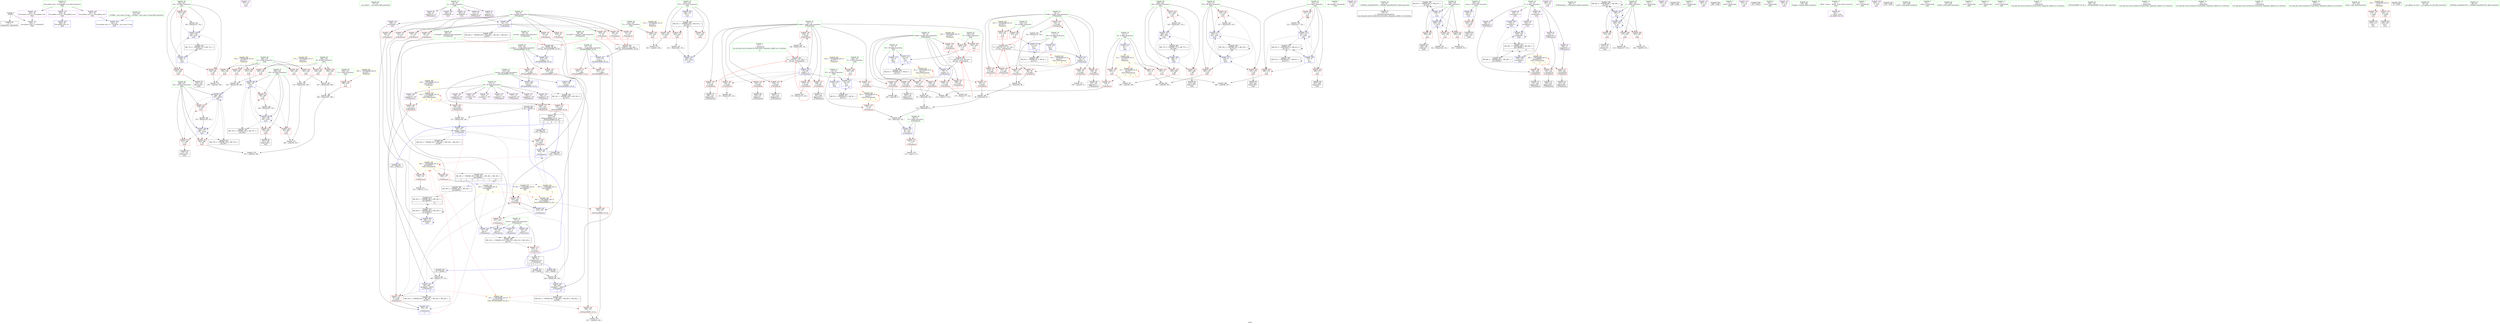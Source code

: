 digraph "SVFG" {
	label="SVFG";

	Node0x55732f998f50 [shape=record,color=grey,label="{NodeID: 0\nNullPtr}"];
	Node0x55732f998f50 -> Node0x55732f9c7cc0[style=solid];
	Node0x55732f998f50 -> Node0x55732f9d3480[style=solid];
	Node0x55732f9db110 [shape=record,color=grey,label="{NodeID: 360\n369 = Binary(367, 368, )\n}"];
	Node0x55732f9db110 -> Node0x55732f9dc910[style=solid];
	Node0x55732f9c96c0 [shape=record,color=red,label="{NodeID: 194\n366\<--248\n\<--B\nmain\n}"];
	Node0x55732f9c96c0 -> Node0x55732f9daf90[style=solid];
	Node0x55732f9c6a30 [shape=record,color=purple,label="{NodeID: 111\n276\<--23\n\<--.str\nmain\n}"];
	Node0x55732f9b3c70 [shape=record,color=green,label="{NodeID: 28\n54\<--55\n__cxa_atexit\<--__cxa_atexit_field_insensitive\n}"];
	Node0x55732fa1e500 [shape=record,color=black,label="{NodeID: 554\n156 = PHI(68, )\n}"];
	Node0x55732fa1e500 -> Node0x55732f9da810[style=solid];
	Node0x55732f9d0fb0 [shape=record,color=black,label="{NodeID: 388\nMR_53V_3 = PHI(MR_53V_4, MR_53V_2, )\npts\{245 \}\n}"];
	Node0x55732f9d0fb0 -> Node0x55732f9ced20[style=dashed];
	Node0x55732f9d0fb0 -> Node0x55732f9cedf0[style=dashed];
	Node0x55732f9d0fb0 -> Node0x55732f9ceec0[style=dashed];
	Node0x55732f9d0fb0 -> Node0x55732f9d5940[style=dashed];
	Node0x55732f9cad80 [shape=record,color=red,label="{NodeID: 222\n396\<--272\n\<--k\nmain\n}"];
	Node0x55732f9cad80 -> Node0x55732f9dbd10[style=solid];
	Node0x55732f9cc890 [shape=record,color=red,label="{NodeID: 139\n187\<--74\n\<--P.addr\n_Z7Dynamiciii\n}"];
	Node0x55732f9cc890 -> Node0x55732f9c8410[style=solid];
	Node0x55732f9c74a0 [shape=record,color=green,label="{NodeID: 56\n262\<--263\ni16\<--i16_field_insensitive\nmain\n}"];
	Node0x55732f9c74a0 -> Node0x55732f9ca150[style=solid];
	Node0x55732f9c74a0 -> Node0x55732f9ca220[style=solid];
	Node0x55732f9c74a0 -> Node0x55732f9ca2f0[style=solid];
	Node0x55732f9c74a0 -> Node0x55732f9d49d0[style=solid];
	Node0x55732f9c74a0 -> Node0x55732f9d4b70[style=solid];
	Node0x55732f9d4420 [shape=record,color=blue,label="{NodeID: 250\n215\<--232\nretval\<--\n_ZSt3maxIiERKT_S2_S2_\n}"];
	Node0x55732f9d4420 -> Node0x55732f9cffc0[style=dashed];
	Node0x55732f9cdf50 [shape=record,color=red,label="{NodeID: 167\n162\<--159\n\<--call25\n_Z7Dynamiciii\n}"];
	Node0x55732f9cdf50 -> Node0x55732f9d3cd0[style=solid];
	Node0x55732f9c8b60 [shape=record,color=black,label="{NodeID: 84\n351\<--350\nidxprom29\<--\nmain\n}"];
	Node0x55732f9b5330 [shape=record,color=green,label="{NodeID: 1\n7\<--1\n__dso_handle\<--dummyObj\nGlob }"];
	Node0x55732f9db290 [shape=record,color=grey,label="{NodeID: 361\n361 = Binary(359, 360, )\n}"];
	Node0x55732f9db290 -> Node0x55732f9d4eb0[style=solid];
	Node0x55732f9c9790 [shape=record,color=red,label="{NodeID: 195\n368\<--250\n\<--C\nmain\n}"];
	Node0x55732f9c9790 -> Node0x55732f9db110[style=solid];
	Node0x55732f9c6b00 [shape=record,color=purple,label="{NodeID: 112\n277\<--25\n\<--.str.1\nmain\n}"];
	Node0x55732f9b3d40 [shape=record,color=green,label="{NodeID: 29\n53\<--59\n_ZNSt8ios_base4InitD1Ev\<--_ZNSt8ios_base4InitD1Ev_field_insensitive\n}"];
	Node0x55732f9b3d40 -> Node0x55732f9c7d90[style=solid];
	Node0x55732fa1e640 [shape=record,color=black,label="{NodeID: 555\n159 = PHI(212, )\n}"];
	Node0x55732fa1e640 -> Node0x55732f9cdf50[style=solid];
	Node0x55732f9d10a0 [shape=record,color=black,label="{NodeID: 389\nMR_67V_2 = PHI(MR_67V_4, MR_67V_1, )\npts\{259 \}\n}"];
	Node0x55732f9d10a0 -> Node0x55732f9d4690[style=dashed];
	Node0x55732f9cae50 [shape=record,color=red,label="{NodeID: 223\n406\<--272\n\<--k\nmain\n}"];
	Node0x55732f9cae50 -> Node0x55732f9c8ea0[style=solid];
	Node0x55732f9cc960 [shape=record,color=red,label="{NodeID: 140\n195\<--74\n\<--P.addr\n_Z7Dynamiciii\n}"];
	Node0x55732f9cc960 -> Node0x55732f9d9310[style=solid];
	Node0x55732f9c7570 [shape=record,color=green,label="{NodeID: 57\n264\<--265\ni25\<--i25_field_insensitive\nmain\n}"];
	Node0x55732f9c7570 -> Node0x55732f9ca3c0[style=solid];
	Node0x55732f9c7570 -> Node0x55732f9ca490[style=solid];
	Node0x55732f9c7570 -> Node0x55732f9ca560[style=solid];
	Node0x55732f9c7570 -> Node0x55732f9d4c40[style=solid];
	Node0x55732f9c7570 -> Node0x55732f9d4de0[style=solid];
	Node0x55732f9d44f0 [shape=record,color=blue,label="{NodeID: 251\n240\<--9\nretval\<--\nmain\n}"];
	Node0x55732f9d44f0 -> Node0x55732f9ceb80[style=dashed];
	Node0x55732f9ce020 [shape=record,color=red,label="{NodeID: 168\n169\<--168\n\<--arrayidx28\n_Z7Dynamiciii\n}"];
	Node0x55732f9ce020 -> Node0x55732f9c8340[style=solid];
	Node0x55732f9c8c30 [shape=record,color=black,label="{NodeID: 85\n373\<--372\nidxprom41\<--\nmain\n}"];
	Node0x55732f997e20 [shape=record,color=green,label="{NodeID: 2\n9\<--1\n\<--dummyObj\nCan only get source location for instruction, argument, global var or function.|{<s0>14}}"];
	Node0x55732f997e20:s0 -> Node0x55732fa1edd0[style=solid,color=red];
	Node0x55732f9db410 [shape=record,color=grey,label="{NodeID: 362\n102 = Binary(98, 101, )\n}"];
	Node0x55732f9db410 -> Node0x55732f9db590[style=solid];
	Node0x55732f9c9860 [shape=record,color=red,label="{NodeID: 196\n425\<--252\n\<--D\nmain\n}"];
	Node0x55732f9c9860 -> Node0x55732f9d56d0[style=solid];
	Node0x55732f9c6bd0 [shape=record,color=purple,label="{NodeID: 113\n282\<--28\n\<--.str.2\nmain\n}"];
	Node0x55732f9c4fe0 [shape=record,color=green,label="{NodeID: 30\n66\<--67\n_Z7Dynamiciii\<--_Z7Dynamiciii_field_insensitive\n}"];
	Node0x55732fa1e780 [shape=record,color=black,label="{NodeID: 556\n202 = PHI(212, )\n}"];
	Node0x55732fa1e780 -> Node0x55732f9ce430[style=solid];
	Node0x55732f9d1190 [shape=record,color=black,label="{NodeID: 390\nMR_69V_2 = PHI(MR_69V_3, MR_69V_1, )\npts\{261 \}\n}"];
	Node0x55732f9d1190 -> Node0x55732f9d4760[style=dashed];
	Node0x55732f9d1190 -> Node0x55732f9d1190[style=dashed];
	Node0x55732f9caf20 [shape=record,color=red,label="{NodeID: 224\n411\<--272\n\<--k\nmain\n}"];
	Node0x55732f9caf20 -> Node0x55732f9d9f10[style=solid];
	Node0x55732f9cca30 [shape=record,color=red,label="{NodeID: 141\n96\<--76\n\<--D.addr\n_Z7Dynamiciii\n}"];
	Node0x55732f9cca30 -> Node0x55732f9da510[style=solid];
	Node0x55732f9c7640 [shape=record,color=green,label="{NodeID: 58\n266\<--267\ni34\<--i34_field_insensitive\nmain\n}"];
	Node0x55732f9c7640 -> Node0x55732f9ca630[style=solid];
	Node0x55732f9c7640 -> Node0x55732f9ca700[style=solid];
	Node0x55732f9c7640 -> Node0x55732f9ca7d0[style=solid];
	Node0x55732f9c7640 -> Node0x55732f9d4eb0[style=solid];
	Node0x55732f9c7640 -> Node0x55732f9d5050[style=solid];
	Node0x55732f9d45c0 [shape=record,color=blue,label="{NodeID: 252\n244\<--152\nTCC\<--\nmain\n}"];
	Node0x55732f9d45c0 -> Node0x55732f9d0fb0[style=dashed];
	Node0x55732f9ce0f0 [shape=record,color=red,label="{NodeID: 169\n173\<--172\n\<--arrayidx31\n_Z7Dynamiciii\n}"];
	Node0x55732f9ce0f0 -> Node0x55732f9d9610[style=solid];
	Node0x55732f9c8d00 [shape=record,color=black,label="{NodeID: 86\n401\<--400\nidxprom57\<--\nmain\n}"];
	Node0x55732f99ce70 [shape=record,color=green,label="{NodeID: 3\n23\<--1\n.str\<--dummyObj\nGlob }"];
	Node0x55732f9db590 [shape=record,color=grey,label="{NodeID: 363\n103 = Binary(93, 102, )\n}"];
	Node0x55732f9db590 -> Node0x55732f9d37f0[style=solid];
	Node0x55732f9c9930 [shape=record,color=red,label="{NodeID: 197\n432\<--252\n\<--D\nmain\n|{<s0>14}}"];
	Node0x55732f9c9930:s0 -> Node0x55732fa1f1b0[style=solid,color=red];
	Node0x55732f9c6ca0 [shape=record,color=purple,label="{NodeID: 114\n283\<--30\n\<--.str.3\nmain\n}"];
	Node0x55732f9c5070 [shape=record,color=green,label="{NodeID: 31\n72\<--73\nretval\<--retval_field_insensitive\n_Z7Dynamiciii\n}"];
	Node0x55732f9c5070 -> Node0x55732f9cc210[style=solid];
	Node0x55732f9c5070 -> Node0x55732f9d38c0[style=solid];
	Node0x55732f9c5070 -> Node0x55732f9d3990[style=solid];
	Node0x55732f9c5070 -> Node0x55732f9d3b30[style=solid];
	Node0x55732f9c5070 -> Node0x55732f9d40e0[style=solid];
	Node0x55732fa1e8c0 [shape=record,color=black,label="{NodeID: 557\n286 = PHI()\n}"];
	Node0x55732f9d1280 [shape=record,color=black,label="{NodeID: 391\nMR_71V_2 = PHI(MR_71V_4, MR_71V_1, )\npts\{263 \}\n}"];
	Node0x55732f9d1280 -> Node0x55732f9d49d0[style=dashed];
	Node0x55732f9caff0 [shape=record,color=blue,label="{NodeID: 225\n8\<--9\nN\<--\nGlob }"];
	Node0x55732f9caff0 -> Node0x55732f9fbf40[style=dashed];
	Node0x55732f9ccb00 [shape=record,color=red,label="{NodeID: 142\n105\<--76\n\<--D.addr\n_Z7Dynamiciii\n}"];
	Node0x55732f9ccb00 -> Node0x55732f9dca90[style=solid];
	Node0x55732f9c7710 [shape=record,color=green,label="{NodeID: 59\n268\<--269\ni46\<--i46_field_insensitive\nmain\n}"];
	Node0x55732f9c7710 -> Node0x55732f9ca8a0[style=solid];
	Node0x55732f9c7710 -> Node0x55732f9ca970[style=solid];
	Node0x55732f9c7710 -> Node0x55732f9caa40[style=solid];
	Node0x55732f9c7710 -> Node0x55732f9d5120[style=solid];
	Node0x55732f9c7710 -> Node0x55732f9d5600[style=solid];
	Node0x55732f9f9460 [shape=record,color=black,label="{NodeID: 419\nMR_30V_3 = PHI(MR_30V_4, MR_30V_2, )\npts\{200000 \}\n|{|<s1>14}}"];
	Node0x55732f9f9460 -> Node0x55732f9f8060[style=dashed];
	Node0x55732f9f9460:s1 -> Node0x55732f9cf970[style=dashed,color=red];
	Node0x55732f9d4690 [shape=record,color=blue,label="{NodeID: 253\n258\<--9\ni\<--\nmain\n}"];
	Node0x55732f9d4690 -> Node0x55732f9c9c70[style=dashed];
	Node0x55732f9d4690 -> Node0x55732f9c9d40[style=dashed];
	Node0x55732f9d4690 -> Node0x55732f9c9e10[style=dashed];
	Node0x55732f9d4690 -> Node0x55732f9d4900[style=dashed];
	Node0x55732f9d4690 -> Node0x55732f9d10a0[style=dashed];
	Node0x55732f9ce1c0 [shape=record,color=red,label="{NodeID: 170\n183\<--182\n\<--call36\n_Z7Dynamiciii\n}"];
	Node0x55732f9ce1c0 -> Node0x55732f9d3e70[style=solid];
	Node0x55732f9c8dd0 [shape=record,color=black,label="{NodeID: 87\n404\<--403\nidxprom59\<--\nmain\n}"];
	Node0x55732f9b3330 [shape=record,color=green,label="{NodeID: 4\n25\<--1\n.str.1\<--dummyObj\nGlob }"];
	Node0x55732f9fc3a0 [shape=record,color=yellow,style=double,label="{NodeID: 447\n51V_1 = ENCHI(MR_51V_0)\npts\{243 \}\nFun[main]}"];
	Node0x55732f9fc3a0 -> Node0x55732f9cec50[style=dashed];
	Node0x55732f9db710 [shape=record,color=grey,label="{NodeID: 364\n356 = Binary(355, 152, )\n}"];
	Node0x55732f9db710 -> Node0x55732f9d4de0[style=solid];
	Node0x55732f9c9a00 [shape=record,color=red,label="{NodeID: 198\n427\<--254\n\<--E\nmain\n}"];
	Node0x55732f9c9a00 -> Node0x55732f9d57a0[style=solid];
	Node0x55732f9c6d70 [shape=record,color=purple,label="{NodeID: 115\n285\<--33\n\<--.str.4\nmain\n}"];
	Node0x55732f9c5100 [shape=record,color=green,label="{NodeID: 32\n74\<--75\nP.addr\<--P.addr_field_insensitive\n_Z7Dynamiciii\n}"];
	Node0x55732f9c5100 -> Node0x55732f9cc2e0[style=solid];
	Node0x55732f9c5100 -> Node0x55732f9cc3b0[style=solid];
	Node0x55732f9c5100 -> Node0x55732f9cc480[style=solid];
	Node0x55732f9c5100 -> Node0x55732f9cc550[style=solid];
	Node0x55732f9c5100 -> Node0x55732f9cc620[style=solid];
	Node0x55732f9c5100 -> Node0x55732f9cc6f0[style=solid];
	Node0x55732f9c5100 -> Node0x55732f9cc7c0[style=solid];
	Node0x55732f9c5100 -> Node0x55732f9cc890[style=solid];
	Node0x55732f9c5100 -> Node0x55732f9cc960[style=solid];
	Node0x55732f9c5100 -> Node0x55732f9d3580[style=solid];
	Node0x55732fa1e990 [shape=record,color=black,label="{NodeID: 558\n296 = PHI()\n}"];
	Node0x55732f9f0d90 [shape=record,color=black,label="{NodeID: 392\nMR_73V_2 = PHI(MR_73V_4, MR_73V_1, )\npts\{265 \}\n}"];
	Node0x55732f9f0d90 -> Node0x55732f9d4c40[style=dashed];
	Node0x55732f9cb0f0 [shape=record,color=blue,label="{NodeID: 226\n11\<--9\nDD\<--\nGlob }"];
	Node0x55732f9cb0f0 -> Node0x55732f9d00b0[style=dashed];
	Node0x55732f9ccbd0 [shape=record,color=red,label="{NodeID: 143\n126\<--76\n\<--D.addr\n_Z7Dynamiciii\n}"];
	Node0x55732f9ccbd0 -> Node0x55732f9c7f30[style=solid];
	Node0x55732f9c77e0 [shape=record,color=green,label="{NodeID: 60\n270\<--271\nj50\<--j50_field_insensitive\nmain\n}"];
	Node0x55732f9c77e0 -> Node0x55732f9cab10[style=solid];
	Node0x55732f9c77e0 -> Node0x55732f9cabe0[style=solid];
	Node0x55732f9c77e0 -> Node0x55732f9cacb0[style=solid];
	Node0x55732f9c77e0 -> Node0x55732f9d51f0[style=solid];
	Node0x55732f9c77e0 -> Node0x55732f9d5530[style=solid];
	Node0x55732f9f9960 [shape=record,color=yellow,style=double,label="{NodeID: 420\n2V_1 = ENCHI(MR_2V_0)\npts\{10 \}\nFun[_Z7Dynamiciii]|{|<s1>3|<s2>5|<s3>7}}"];
	Node0x55732f9f9960 -> Node0x55732f9cbac0[style=dashed];
	Node0x55732f9f9960:s1 -> Node0x55732f9f9960[style=dashed,color=red];
	Node0x55732f9f9960:s2 -> Node0x55732f9f9960[style=dashed,color=red];
	Node0x55732f9f9960:s3 -> Node0x55732f9f9960[style=dashed,color=red];
	Node0x55732f9d4760 [shape=record,color=blue,label="{NodeID: 254\n260\<--9\nj\<--\nmain\n}"];
	Node0x55732f9d4760 -> Node0x55732f9c9ee0[style=dashed];
	Node0x55732f9d4760 -> Node0x55732f9c9fb0[style=dashed];
	Node0x55732f9d4760 -> Node0x55732f9ca080[style=dashed];
	Node0x55732f9d4760 -> Node0x55732f9d4760[style=dashed];
	Node0x55732f9d4760 -> Node0x55732f9d4830[style=dashed];
	Node0x55732f9d4760 -> Node0x55732f9d1190[style=dashed];
	Node0x55732f9ce290 [shape=record,color=red,label="{NodeID: 171\n190\<--189\n\<--arrayidx39\n_Z7Dynamiciii\n}"];
	Node0x55732f9ce290 -> Node0x55732f9c84e0[style=solid];
	Node0x55732f9c8ea0 [shape=record,color=black,label="{NodeID: 88\n407\<--406\nidxprom61\<--\nmain\n}"];
	Node0x55732f9b34b0 [shape=record,color=green,label="{NodeID: 5\n27\<--1\nstdin\<--dummyObj\nGlob }"];
	Node0x55732f9db890 [shape=record,color=grey,label="{NodeID: 365\n175 = Binary(174, 152, )\n|{<s0>5}}"];
	Node0x55732f9db890:s0 -> Node0x55732fa1edd0[style=solid,color=red];
	Node0x55732f9c9ad0 [shape=record,color=red,label="{NodeID: 199\n433\<--254\n\<--E\nmain\n|{<s0>14}}"];
	Node0x55732f9c9ad0:s0 -> Node0x55732fa1f3b0[style=solid,color=red];
	Node0x55732f9cb580 [shape=record,color=purple,label="{NodeID: 116\n314\<--33\n\<--.str.4\nmain\n}"];
	Node0x55732f9c51d0 [shape=record,color=green,label="{NodeID: 33\n76\<--77\nD.addr\<--D.addr_field_insensitive\n_Z7Dynamiciii\n}"];
	Node0x55732f9c51d0 -> Node0x55732f9cca30[style=solid];
	Node0x55732f9c51d0 -> Node0x55732f9ccb00[style=solid];
	Node0x55732f9c51d0 -> Node0x55732f9ccbd0[style=solid];
	Node0x55732f9c51d0 -> Node0x55732f9ccca0[style=solid];
	Node0x55732f9c51d0 -> Node0x55732f9ccd70[style=solid];
	Node0x55732f9c51d0 -> Node0x55732f9cce40[style=solid];
	Node0x55732f9c51d0 -> Node0x55732f9d3650[style=solid];
	Node0x55732fa1ea60 [shape=record,color=black,label="{NodeID: 559\n315 = PHI()\n}"];
	Node0x55732f9f1260 [shape=record,color=black,label="{NodeID: 393\nMR_75V_2 = PHI(MR_75V_4, MR_75V_1, )\npts\{267 \}\n}"];
	Node0x55732f9f1260 -> Node0x55732f9d4eb0[style=dashed];
	Node0x55732f9cb1f0 [shape=record,color=blue,label="{NodeID: 227\n13\<--9\nEE\<--\nGlob }"];
	Node0x55732f9cb1f0 -> Node0x55732f9d05b0[style=dashed];
	Node0x55732f9ccca0 [shape=record,color=red,label="{NodeID: 144\n153\<--76\n\<--D.addr\n_Z7Dynamiciii\n}"];
	Node0x55732f9ccca0 -> Node0x55732f9d9a90[style=solid];
	Node0x55732f9c78b0 [shape=record,color=green,label="{NodeID: 61\n272\<--273\nk\<--k_field_insensitive\nmain\n}"];
	Node0x55732f9c78b0 -> Node0x55732f9cad80[style=solid];
	Node0x55732f9c78b0 -> Node0x55732f9cae50[style=solid];
	Node0x55732f9c78b0 -> Node0x55732f9caf20[style=solid];
	Node0x55732f9c78b0 -> Node0x55732f9d52c0[style=solid];
	Node0x55732f9c78b0 -> Node0x55732f9d5460[style=solid];
	Node0x55732f9fa480 [shape=record,color=yellow,style=double,label="{NodeID: 421\n4V_1 = ENCHI(MR_4V_0)\npts\{12 \}\nFun[_Z7Dynamiciii]|{|<s1>3|<s2>5|<s3>7}}"];
	Node0x55732f9fa480 -> Node0x55732f9cbe00[style=dashed];
	Node0x55732f9fa480:s1 -> Node0x55732f9fa480[style=dashed,color=red];
	Node0x55732f9fa480:s2 -> Node0x55732f9fa480[style=dashed,color=red];
	Node0x55732f9fa480:s3 -> Node0x55732f9fa480[style=dashed,color=red];
	Node0x55732f9d4830 [shape=record,color=blue,label="{NodeID: 255\n260\<--318\nj\<--inc\nmain\n}"];
	Node0x55732f9d4830 -> Node0x55732f9c9ee0[style=dashed];
	Node0x55732f9d4830 -> Node0x55732f9c9fb0[style=dashed];
	Node0x55732f9d4830 -> Node0x55732f9ca080[style=dashed];
	Node0x55732f9d4830 -> Node0x55732f9d4760[style=dashed];
	Node0x55732f9d4830 -> Node0x55732f9d4830[style=dashed];
	Node0x55732f9d4830 -> Node0x55732f9d1190[style=dashed];
	Node0x55732f9ce360 [shape=record,color=red,label="{NodeID: 172\n194\<--193\n\<--arrayidx42\n_Z7Dynamiciii\n}"];
	Node0x55732f9ce360 -> Node0x55732f9d9490[style=solid];
	Node0x55732f9c8f70 [shape=record,color=black,label="{NodeID: 89\n239\<--444\nmain_ret\<--\nmain\n}"];
	Node0x55732f9b3540 [shape=record,color=green,label="{NodeID: 6\n28\<--1\n.str.2\<--dummyObj\nGlob }"];
	Node0x55732f9fc560 [shape=record,color=yellow,style=double,label="{NodeID: 449\n55V_1 = ENCHI(MR_55V_0)\npts\{247 \}\nFun[main]}"];
	Node0x55732f9fc560 -> Node0x55732f9cef90[style=dashed];
	Node0x55732f9fc560 -> Node0x55732f9cf060[style=dashed];
	Node0x55732f9fc560 -> Node0x55732f9cf130[style=dashed];
	Node0x55732f9fc560 -> Node0x55732f9cf200[style=dashed];
	Node0x55732f9fc560 -> Node0x55732f9cf2d0[style=dashed];
	Node0x55732f9dba10 [shape=record,color=grey,label="{NodeID: 366\n119 = cmp(117, 118, )\n}"];
	Node0x55732f9c9ba0 [shape=record,color=red,label="{NodeID: 200\n429\<--256\n\<--F\nmain\n}"];
	Node0x55732f9c9ba0 -> Node0x55732f9d5870[style=solid];
	Node0x55732f9cb650 [shape=record,color=purple,label="{NodeID: 117\n295\<--35\n\<--.str.5\nmain\n}"];
	Node0x55732f9c52a0 [shape=record,color=green,label="{NodeID: 34\n78\<--79\nE.addr\<--E.addr_field_insensitive\n_Z7Dynamiciii\n}"];
	Node0x55732f9c52a0 -> Node0x55732f9ccf10[style=solid];
	Node0x55732f9c52a0 -> Node0x55732f9ccfe0[style=solid];
	Node0x55732f9c52a0 -> Node0x55732f9cd0b0[style=solid];
	Node0x55732f9c52a0 -> Node0x55732f9cd180[style=solid];
	Node0x55732f9c52a0 -> Node0x55732f9cd250[style=solid];
	Node0x55732f9c52a0 -> Node0x55732f9cd320[style=solid];
	Node0x55732f9c52a0 -> Node0x55732f9d3720[style=solid];
	Node0x55732fa1eb30 [shape=record,color=black,label="{NodeID: 560\n434 = PHI(68, )\n}"];
	Node0x55732f9f1760 [shape=record,color=black,label="{NodeID: 394\nMR_77V_2 = PHI(MR_77V_4, MR_77V_1, )\npts\{269 \}\n}"];
	Node0x55732f9f1760 -> Node0x55732f9d5120[style=dashed];
	Node0x55732f9cb2f0 [shape=record,color=blue,label="{NodeID: 228\n15\<--9\nFF\<--\nGlob }"];
	Node0x55732f9cb2f0 -> Node0x55732f9d0ab0[style=dashed];
	Node0x55732f9ccd70 [shape=record,color=red,label="{NodeID: 145\n176\<--76\n\<--D.addr\n_Z7Dynamiciii\n|{<s0>5}}"];
	Node0x55732f9ccd70:s0 -> Node0x55732fa1f1b0[style=solid,color=red];
	Node0x55732f9c7980 [shape=record,color=green,label="{NodeID: 62\n279\<--280\nfreopen\<--freopen_field_insensitive\n}"];
	Node0x55732f9fa560 [shape=record,color=yellow,style=double,label="{NodeID: 422\n6V_1 = ENCHI(MR_6V_0)\npts\{14 \}\nFun[_Z7Dynamiciii]|{|<s1>3|<s2>5|<s3>7}}"];
	Node0x55732f9fa560 -> Node0x55732f9cbed0[style=dashed];
	Node0x55732f9fa560:s1 -> Node0x55732f9fa560[style=dashed,color=red];
	Node0x55732f9fa560:s2 -> Node0x55732f9fa560[style=dashed,color=red];
	Node0x55732f9fa560:s3 -> Node0x55732f9fa560[style=dashed,color=red];
	Node0x55732f9d4900 [shape=record,color=blue,label="{NodeID: 256\n258\<--323\ni\<--inc14\nmain\n}"];
	Node0x55732f9d4900 -> Node0x55732f9c9c70[style=dashed];
	Node0x55732f9d4900 -> Node0x55732f9c9d40[style=dashed];
	Node0x55732f9d4900 -> Node0x55732f9c9e10[style=dashed];
	Node0x55732f9d4900 -> Node0x55732f9d4900[style=dashed];
	Node0x55732f9d4900 -> Node0x55732f9d10a0[style=dashed];
	Node0x55732f9ce430 [shape=record,color=red,label="{NodeID: 173\n203\<--202\n\<--call46\n_Z7Dynamiciii\n}"];
	Node0x55732f9ce430 -> Node0x55732f9d4010[style=solid];
	Node0x55732f9c9040 [shape=record,color=purple,label="{NodeID: 90\n50\<--4\n\<--_ZStL8__ioinit\n__cxx_global_var_init\n}"];
	Node0x55732f99cc60 [shape=record,color=green,label="{NodeID: 7\n30\<--1\n.str.3\<--dummyObj\nGlob }"];
	Node0x55732f9fc640 [shape=record,color=yellow,style=double,label="{NodeID: 450\n57V_1 = ENCHI(MR_57V_0)\npts\{249 \}\nFun[main]}"];
	Node0x55732f9fc640 -> Node0x55732f9c9520[style=dashed];
	Node0x55732f9fc640 -> Node0x55732f9c95f0[style=dashed];
	Node0x55732f9fc640 -> Node0x55732f9c96c0[style=dashed];
	Node0x55732f9dbb90 [shape=record,color=grey,label="{NodeID: 367\n386 = cmp(384, 385, )\n}"];
	Node0x55732f9c9c70 [shape=record,color=red,label="{NodeID: 201\n299\<--258\n\<--i\nmain\n}"];
	Node0x55732f9c9c70 -> Node0x55732f9dc310[style=solid];
	Node0x55732f9cb720 [shape=record,color=purple,label="{NodeID: 118\n435\<--37\n\<--.str.6\nmain\n}"];
	Node0x55732f9c5370 [shape=record,color=green,label="{NodeID: 35\n80\<--81\nF\<--F_field_insensitive\n_Z7Dynamiciii\n}"];
	Node0x55732f9c5370 -> Node0x55732f9cd3f0[style=solid];
	Node0x55732f9c5370 -> Node0x55732f9d37f0[style=solid];
	Node0x55732fa1ed00 [shape=record,color=black,label="{NodeID: 561\n436 = PHI()\n}"];
	Node0x55732f9f1c60 [shape=record,color=black,label="{NodeID: 395\nMR_79V_2 = PHI(MR_79V_3, MR_79V_1, )\npts\{271 \}\n}"];
	Node0x55732f9f1c60 -> Node0x55732f9d51f0[style=dashed];
	Node0x55732f9f1c60 -> Node0x55732f9f1c60[style=dashed];
	Node0x55732f9cb3f0 [shape=record,color=blue,label="{NodeID: 229\n460\<--40\nllvm.global_ctors_0\<--\nGlob }"];
	Node0x55732f9cce40 [shape=record,color=red,label="{NodeID: 146\n197\<--76\n\<--D.addr\n_Z7Dynamiciii\n|{<s0>7}}"];
	Node0x55732f9cce40:s0 -> Node0x55732fa1f1b0[style=solid,color=red];
	Node0x55732f9c7a50 [shape=record,color=green,label="{NodeID: 63\n287\<--288\nscanf\<--scanf_field_insensitive\n}"];
	Node0x55732f9fa640 [shape=record,color=yellow,style=double,label="{NodeID: 423\n8V_1 = ENCHI(MR_8V_0)\npts\{16 \}\nFun[_Z7Dynamiciii]|{|<s1>3|<s2>5|<s3>7}}"];
	Node0x55732f9fa640 -> Node0x55732f9cbfa0[style=dashed];
	Node0x55732f9fa640:s1 -> Node0x55732f9fa640[style=dashed,color=red];
	Node0x55732f9fa640:s2 -> Node0x55732f9fa640[style=dashed,color=red];
	Node0x55732f9fa640:s3 -> Node0x55732f9fa640[style=dashed,color=red];
	Node0x55732f9d9310 [shape=record,color=grey,label="{NodeID: 340\n196 = Binary(195, 152, )\n|{<s0>7}}"];
	Node0x55732f9d9310:s0 -> Node0x55732fa1edd0[style=solid,color=red];
	Node0x55732f9d49d0 [shape=record,color=blue,label="{NodeID: 257\n262\<--9\ni16\<--\nmain\n}"];
	Node0x55732f9d49d0 -> Node0x55732f9ca150[style=dashed];
	Node0x55732f9d49d0 -> Node0x55732f9ca220[style=dashed];
	Node0x55732f9d49d0 -> Node0x55732f9ca2f0[style=dashed];
	Node0x55732f9d49d0 -> Node0x55732f9d4b70[style=dashed];
	Node0x55732f9d49d0 -> Node0x55732f9d1280[style=dashed];
	Node0x55732f9ce500 [shape=record,color=red,label="{NodeID: 174\n207\<--206\n\<--\n_Z7Dynamiciii\n}"];
	Node0x55732f9ce500 -> Node0x55732f9d40e0[style=solid];
	Node0x55732f9c9110 [shape=record,color=purple,label="{NodeID: 91\n144\<--17\narrayidx19\<--S\n_Z7Dynamiciii\n}"];
	Node0x55732f9c9110 -> Node0x55732f9cddb0[style=solid];
	Node0x55732f99ccf0 [shape=record,color=green,label="{NodeID: 8\n32\<--1\nstdout\<--dummyObj\nGlob }"];
	Node0x55732f9fc720 [shape=record,color=yellow,style=double,label="{NodeID: 451\n59V_1 = ENCHI(MR_59V_0)\npts\{251 \}\nFun[main]}"];
	Node0x55732f9fc720 -> Node0x55732f9c9790[style=dashed];
	Node0x55732f9dbd10 [shape=record,color=grey,label="{NodeID: 368\n398 = cmp(396, 397, )\n}"];
	Node0x55732f9c9d40 [shape=record,color=red,label="{NodeID: 202\n308\<--258\n\<--i\nmain\n}"];
	Node0x55732f9c9d40 -> Node0x55732f9c88f0[style=solid];
	Node0x55732f9cb7f0 [shape=record,color=purple,label="{NodeID: 119\n460\<--39\nllvm.global_ctors_0\<--llvm.global_ctors\nGlob }"];
	Node0x55732f9cb7f0 -> Node0x55732f9cb3f0[style=solid];
	Node0x55732f9c5440 [shape=record,color=green,label="{NodeID: 36\n82\<--83\nret\<--ret_field_insensitive\n_Z7Dynamiciii\n}"];
	Node0x55732f9c5440 -> Node0x55732f9cd4c0[style=solid];
	Node0x55732f9c5440 -> Node0x55732f9cd590[style=solid];
	Node0x55732f9c5440 -> Node0x55732f9cd660[style=solid];
	Node0x55732f9c5440 -> Node0x55732f9cd730[style=solid];
	Node0x55732f9c5440 -> Node0x55732f9cd800[style=solid];
	Node0x55732f9c5440 -> Node0x55732f9cd8d0[style=solid];
	Node0x55732f9c5440 -> Node0x55732f9cd9a0[style=solid];
	Node0x55732f9c5440 -> Node0x55732f9cda70[style=solid];
	Node0x55732f9c5440 -> Node0x55732f9cdb40[style=solid];
	Node0x55732f9c5440 -> Node0x55732f9d3a60[style=solid];
	Node0x55732fa1edd0 [shape=record,color=black,label="{NodeID: 562\n69 = PHI(151, 175, 196, 9, )\n0th arg _Z7Dynamiciii }"];
	Node0x55732fa1edd0 -> Node0x55732f9d3580[style=solid];
	Node0x55732f9f2160 [shape=record,color=black,label="{NodeID: 396\nMR_81V_2 = PHI(MR_81V_3, MR_81V_1, )\npts\{273 \}\n}"];
	Node0x55732f9f2160 -> Node0x55732f9f2160[style=dashed];
	Node0x55732f9f2160 -> Node0x55732f9f7b60[style=dashed];
	Node0x55732f9d33c0 [shape=record,color=blue,label="{NodeID: 230\n461\<--41\nllvm.global_ctors_1\<--_GLOBAL__sub_I_poe_0_0.cpp\nGlob }"];
	Node0x55732f9ccf10 [shape=record,color=red,label="{NodeID: 147\n100\<--78\n\<--E.addr\n_Z7Dynamiciii\n}"];
	Node0x55732f9ccf10 -> Node0x55732f9da210[style=solid];
	Node0x55732f9c7b20 [shape=record,color=green,label="{NodeID: 64\n437\<--438\nprintf\<--printf_field_insensitive\n}"];
	Node0x55732f9d9490 [shape=record,color=grey,label="{NodeID: 341\n200 = Binary(194, 199, )\n}"];
	Node0x55732f9d9490 -> Node0x55732f9d3f40[style=solid];
	Node0x55732f9d4aa0 [shape=record,color=blue,label="{NodeID: 258\n334\<--9\narrayidx21\<--\nmain\n}"];
	Node0x55732f9d4aa0 -> Node0x55732f9d4aa0[style=dashed];
	Node0x55732f9d4aa0 -> Node0x55732f9d4d10[style=dashed];
	Node0x55732f9d4aa0 -> Node0x55732f9ebc50[style=dashed];
	Node0x55732f9ce5d0 [shape=record,color=red,label="{NodeID: 175\n235\<--215\n\<--retval\n_ZSt3maxIiERKT_S2_S2_\n}"];
	Node0x55732f9ce5d0 -> Node0x55732f9c8680[style=solid];
	Node0x55732f9c91e0 [shape=record,color=purple,label="{NodeID: 92\n168\<--17\narrayidx28\<--S\n_Z7Dynamiciii\n}"];
	Node0x55732f9c91e0 -> Node0x55732f9ce020[style=solid];
	Node0x55732f9b46a0 [shape=record,color=green,label="{NodeID: 9\n33\<--1\n.str.4\<--dummyObj\nGlob }"];
	Node0x55732f9fc800 [shape=record,color=yellow,style=double,label="{NodeID: 452\n61V_1 = ENCHI(MR_61V_0)\npts\{253 \}\nFun[main]}"];
	Node0x55732f9fc800 -> Node0x55732f9c9860[style=dashed];
	Node0x55732f9fc800 -> Node0x55732f9c9930[style=dashed];
	Node0x55732f9dbe90 [shape=record,color=grey,label="{NodeID: 369\n392 = cmp(390, 391, )\n}"];
	Node0x55732f9c9e10 [shape=record,color=red,label="{NodeID: 203\n322\<--258\n\<--i\nmain\n}"];
	Node0x55732f9c9e10 -> Node0x55732f9da990[style=solid];
	Node0x55732f9cb8c0 [shape=record,color=purple,label="{NodeID: 120\n461\<--39\nllvm.global_ctors_1\<--llvm.global_ctors\nGlob }"];
	Node0x55732f9cb8c0 -> Node0x55732f9d33c0[style=solid];
	Node0x55732f9c5510 [shape=record,color=green,label="{NodeID: 37\n84\<--85\nref.tmp\<--ref.tmp_field_insensitive\n_Z7Dynamiciii\n|{|<s1>4}}"];
	Node0x55732f9c5510 -> Node0x55732f9d3c00[style=solid];
	Node0x55732f9c5510:s1 -> Node0x55732fa1f740[style=solid,color=red];
	Node0x55732fa1f1b0 [shape=record,color=black,label="{NodeID: 563\n70 = PHI(154, 176, 197, 432, )\n1st arg _Z7Dynamiciii }"];
	Node0x55732fa1f1b0 -> Node0x55732f9d3650[style=solid];
	Node0x55732f9f2660 [shape=record,color=black,label="{NodeID: 397\nMR_28V_2 = PHI(MR_28V_7, MR_28V_1, )\npts\{180000 \}\n}"];
	Node0x55732f9f2660 -> Node0x55732f9d4aa0[style=dashed];
	Node0x55732f9f2660 -> Node0x55732f9d4d10[style=dashed];
	Node0x55732f9f2660 -> Node0x55732f9ebc50[style=dashed];
	Node0x55732f9d3480 [shape=record,color=blue, style = dotted,label="{NodeID: 231\n462\<--3\nllvm.global_ctors_2\<--dummyVal\nGlob }"];
	Node0x55732f9ccfe0 [shape=record,color=red,label="{NodeID: 148\n108\<--78\n\<--E.addr\n_Z7Dynamiciii\n}"];
	Node0x55732f9ccfe0 -> Node0x55732f9dcf10[style=solid];
	Node0x55732f9c7bf0 [shape=record,color=green,label="{NodeID: 65\n41\<--456\n_GLOBAL__sub_I_poe_0_0.cpp\<--_GLOBAL__sub_I_poe_0_0.cpp_field_insensitive\n}"];
	Node0x55732f9c7bf0 -> Node0x55732f9d33c0[style=solid];
	Node0x55732f9d9610 [shape=record,color=grey,label="{NodeID: 342\n180 = Binary(173, 179, )\n}"];
	Node0x55732f9d9610 -> Node0x55732f9d3da0[style=solid];
	Node0x55732f9d4b70 [shape=record,color=blue,label="{NodeID: 259\n262\<--338\ni16\<--inc23\nmain\n}"];
	Node0x55732f9d4b70 -> Node0x55732f9ca150[style=dashed];
	Node0x55732f9d4b70 -> Node0x55732f9ca220[style=dashed];
	Node0x55732f9d4b70 -> Node0x55732f9ca2f0[style=dashed];
	Node0x55732f9d4b70 -> Node0x55732f9d4b70[style=dashed];
	Node0x55732f9d4b70 -> Node0x55732f9d1280[style=dashed];
	Node0x55732f9ce6a0 [shape=record,color=red,label="{NodeID: 176\n223\<--217\n\<--__a.addr\n_ZSt3maxIiERKT_S2_S2_\n}"];
	Node0x55732f9ce6a0 -> Node0x55732f9ce9e0[style=solid];
	Node0x55732f9c92b0 [shape=record,color=purple,label="{NodeID: 93\n189\<--17\narrayidx39\<--S\n_Z7Dynamiciii\n}"];
	Node0x55732f9c92b0 -> Node0x55732f9ce290[style=solid];
	Node0x55732f9b4770 [shape=record,color=green,label="{NodeID: 10\n35\<--1\n.str.5\<--dummyObj\nGlob }"];
	Node0x55732f9fc8e0 [shape=record,color=yellow,style=double,label="{NodeID: 453\n63V_1 = ENCHI(MR_63V_0)\npts\{255 \}\nFun[main]}"];
	Node0x55732f9fc8e0 -> Node0x55732f9c9a00[style=dashed];
	Node0x55732f9fc8e0 -> Node0x55732f9c9ad0[style=dashed];
	Node0x55732f9dc010 [shape=record,color=grey,label="{NodeID: 370\n227 = cmp(224, 226, )\n}"];
	Node0x55732f9c9ee0 [shape=record,color=red,label="{NodeID: 204\n305\<--260\n\<--j\nmain\n}"];
	Node0x55732f9c9ee0 -> Node0x55732f9dc790[style=solid];
	Node0x55732f9cb9c0 [shape=record,color=purple,label="{NodeID: 121\n462\<--39\nllvm.global_ctors_2\<--llvm.global_ctors\nGlob }"];
	Node0x55732f9cb9c0 -> Node0x55732f9d3480[style=solid];
	Node0x55732f9c55e0 [shape=record,color=green,label="{NodeID: 38\n86\<--87\nref.tmp26\<--ref.tmp26_field_insensitive\n_Z7Dynamiciii\n|{|<s1>6}}"];
	Node0x55732f9c55e0 -> Node0x55732f9d3da0[style=solid];
	Node0x55732f9c55e0:s1 -> Node0x55732fa1f740[style=solid,color=red];
	Node0x55732fa1f3b0 [shape=record,color=black,label="{NodeID: 564\n71 = PHI(155, 178, 198, 433, )\n2nd arg _Z7Dynamiciii }"];
	Node0x55732fa1f3b0 -> Node0x55732f9d3720[style=solid];
	Node0x55732f9f2b60 [shape=record,color=black,label="{NodeID: 398\nMR_30V_2 = PHI(MR_30V_7, MR_30V_1, )\npts\{200000 \}\n}"];
	Node0x55732f9f2b60 -> Node0x55732f9f9460[style=dashed];
	Node0x55732f9d3580 [shape=record,color=blue,label="{NodeID: 232\n74\<--69\nP.addr\<--P\n_Z7Dynamiciii\n}"];
	Node0x55732f9d3580 -> Node0x55732f9cc2e0[style=dashed];
	Node0x55732f9d3580 -> Node0x55732f9cc3b0[style=dashed];
	Node0x55732f9d3580 -> Node0x55732f9cc480[style=dashed];
	Node0x55732f9d3580 -> Node0x55732f9cc550[style=dashed];
	Node0x55732f9d3580 -> Node0x55732f9cc620[style=dashed];
	Node0x55732f9d3580 -> Node0x55732f9cc6f0[style=dashed];
	Node0x55732f9d3580 -> Node0x55732f9cc7c0[style=dashed];
	Node0x55732f9d3580 -> Node0x55732f9cc890[style=dashed];
	Node0x55732f9d3580 -> Node0x55732f9cc960[style=dashed];
	Node0x55732f9cd0b0 [shape=record,color=red,label="{NodeID: 149\n129\<--78\n\<--E.addr\n_Z7Dynamiciii\n}"];
	Node0x55732f9cd0b0 -> Node0x55732f9c8000[style=solid];
	Node0x55732f9c7cc0 [shape=record,color=black,label="{NodeID: 66\n2\<--3\ndummyVal\<--dummyVal\n}"];
	Node0x55732f9d9790 [shape=record,color=grey,label="{NodeID: 343\n178 = Binary(177, 152, )\n|{<s0>5}}"];
	Node0x55732f9d9790:s0 -> Node0x55732fa1f3b0[style=solid,color=red];
	Node0x55732f9d4c40 [shape=record,color=blue,label="{NodeID: 260\n264\<--341\ni25\<--\nmain\n}"];
	Node0x55732f9d4c40 -> Node0x55732f9ca3c0[style=dashed];
	Node0x55732f9d4c40 -> Node0x55732f9ca490[style=dashed];
	Node0x55732f9d4c40 -> Node0x55732f9ca560[style=dashed];
	Node0x55732f9d4c40 -> Node0x55732f9d4de0[style=dashed];
	Node0x55732f9d4c40 -> Node0x55732f9f0d90[style=dashed];
	Node0x55732f9ce770 [shape=record,color=red,label="{NodeID: 177\n232\<--217\n\<--__a.addr\n_ZSt3maxIiERKT_S2_S2_\n}"];
	Node0x55732f9ce770 -> Node0x55732f9d4420[style=solid];
	Node0x55732f9c9380 [shape=record,color=purple,label="{NodeID: 94\n334\<--17\narrayidx21\<--S\nmain\n}"];
	Node0x55732f9c9380 -> Node0x55732f9d4aa0[style=solid];
	Node0x55732f9b2c20 [shape=record,color=green,label="{NodeID: 11\n37\<--1\n.str.6\<--dummyObj\nGlob }"];
	Node0x55732f9fc9c0 [shape=record,color=yellow,style=double,label="{NodeID: 454\n65V_1 = ENCHI(MR_65V_0)\npts\{257 \}\nFun[main]}"];
	Node0x55732f9fc9c0 -> Node0x55732f9c9ba0[style=dashed];
	Node0x55732f9dc190 [shape=record,color=grey,label="{NodeID: 371\n135 = cmp(134, 115, )\n}"];
	Node0x55732f9c9fb0 [shape=record,color=red,label="{NodeID: 205\n311\<--260\n\<--j\nmain\n}"];
	Node0x55732f9c9fb0 -> Node0x55732f9c89c0[style=solid];
	Node0x55732f9cbac0 [shape=record,color=red,label="{NodeID: 122\n118\<--8\n\<--N\n_Z7Dynamiciii\n}"];
	Node0x55732f9cbac0 -> Node0x55732f9dba10[style=solid];
	Node0x55732f9c56b0 [shape=record,color=green,label="{NodeID: 39\n88\<--89\nref.tmp37\<--ref.tmp37_field_insensitive\n_Z7Dynamiciii\n|{|<s1>8}}"];
	Node0x55732f9c56b0 -> Node0x55732f9d3f40[style=solid];
	Node0x55732f9c56b0:s1 -> Node0x55732fa1f740[style=solid,color=red];
	Node0x55732fa1f5b0 [shape=record,color=black,label="{NodeID: 565\n213 = PHI(141, 165, 186, )\n0th arg _ZSt3maxIiERKT_S2_S2_ }"];
	Node0x55732fa1f5b0 -> Node0x55732f9d41b0[style=solid];
	Node0x55732f9f3060 [shape=record,color=black,label="{NodeID: 399\nMR_10V_3 = PHI(MR_10V_6, MR_10V_4, MR_10V_5, MR_10V_2, )\npts\{73 \}\n}"];
	Node0x55732f9f3060 -> Node0x55732f9cc210[style=dashed];
	Node0x55732f9d3650 [shape=record,color=blue,label="{NodeID: 233\n76\<--70\nD.addr\<--D\n_Z7Dynamiciii\n}"];
	Node0x55732f9d3650 -> Node0x55732f9cca30[style=dashed];
	Node0x55732f9d3650 -> Node0x55732f9ccb00[style=dashed];
	Node0x55732f9d3650 -> Node0x55732f9ccbd0[style=dashed];
	Node0x55732f9d3650 -> Node0x55732f9ccca0[style=dashed];
	Node0x55732f9d3650 -> Node0x55732f9ccd70[style=dashed];
	Node0x55732f9d3650 -> Node0x55732f9cce40[style=dashed];
	Node0x55732f9cd180 [shape=record,color=red,label="{NodeID: 150\n155\<--78\n\<--E.addr\n_Z7Dynamiciii\n|{<s0>3}}"];
	Node0x55732f9cd180:s0 -> Node0x55732fa1f3b0[style=solid,color=red];
	Node0x55732f9c7d90 [shape=record,color=black,label="{NodeID: 67\n52\<--53\n\<--_ZNSt8ios_base4InitD1Ev\nCan only get source location for instruction, argument, global var or function.}"];
	Node0x55732f9d9910 [shape=record,color=grey,label="{NodeID: 344\n422 = Binary(421, 152, )\n}"];
	Node0x55732f9d9910 -> Node0x55732f9d5600[style=solid];
	Node0x55732f9d4d10 [shape=record,color=blue,label="{NodeID: 261\n352\<--152\narrayidx30\<--\nmain\n}"];
	Node0x55732f9d4d10 -> Node0x55732f9d4d10[style=dashed];
	Node0x55732f9d4d10 -> Node0x55732f9ebc50[style=dashed];
	Node0x55732f9ce840 [shape=record,color=red,label="{NodeID: 178\n225\<--219\n\<--__b.addr\n_ZSt3maxIiERKT_S2_S2_\n}"];
	Node0x55732f9ce840 -> Node0x55732f9ceab0[style=solid];
	Node0x55732f9c9450 [shape=record,color=purple,label="{NodeID: 95\n352\<--17\narrayidx30\<--S\nmain\n}"];
	Node0x55732f9c9450 -> Node0x55732f9d4d10[style=solid];
	Node0x55732f9b2cf0 [shape=record,color=green,label="{NodeID: 12\n40\<--1\n\<--dummyObj\nCan only get source location for instruction, argument, global var or function.}"];
	Node0x55732f9dc310 [shape=record,color=grey,label="{NodeID: 372\n300 = cmp(299, 301, )\n}"];
	Node0x55732f9ca080 [shape=record,color=red,label="{NodeID: 206\n317\<--260\n\<--j\nmain\n}"];
	Node0x55732f9ca080 -> Node0x55732f9dab10[style=solid];
	Node0x55732f9cbb90 [shape=record,color=red,label="{NodeID: 123\n385\<--8\n\<--N\nmain\n}"];
	Node0x55732f9cbb90 -> Node0x55732f9dbb90[style=solid];
	Node0x55732f9c5780 [shape=record,color=green,label="{NodeID: 40\n160\<--161\n_ZSt3maxIiERKT_S2_S2_\<--_ZSt3maxIiERKT_S2_S2__field_insensitive\n}"];
	Node0x55732fa1f740 [shape=record,color=black,label="{NodeID: 566\n214 = PHI(84, 86, 88, )\n1st arg _ZSt3maxIiERKT_S2_S2_ }"];
	Node0x55732fa1f740 -> Node0x55732f9d4280[style=solid];
	Node0x55732f9f3560 [shape=record,color=black,label="{NodeID: 400\nMR_20V_2 = PHI(MR_20V_3, MR_20V_1, MR_20V_3, MR_20V_1, )\npts\{83 \}\n}"];
	Node0x55732f9d3720 [shape=record,color=blue,label="{NodeID: 234\n78\<--71\nE.addr\<--E\n_Z7Dynamiciii\n}"];
	Node0x55732f9d3720 -> Node0x55732f9ccf10[style=dashed];
	Node0x55732f9d3720 -> Node0x55732f9ccfe0[style=dashed];
	Node0x55732f9d3720 -> Node0x55732f9cd0b0[style=dashed];
	Node0x55732f9d3720 -> Node0x55732f9cd180[style=dashed];
	Node0x55732f9d3720 -> Node0x55732f9cd250[style=dashed];
	Node0x55732f9d3720 -> Node0x55732f9cd320[style=dashed];
	Node0x55732f9cd250 [shape=record,color=red,label="{NodeID: 151\n177\<--78\n\<--E.addr\n_Z7Dynamiciii\n}"];
	Node0x55732f9cd250 -> Node0x55732f9d9790[style=solid];
	Node0x55732f9c7e60 [shape=record,color=black,label="{NodeID: 68\n124\<--123\nidxprom\<--\n_Z7Dynamiciii\n}"];
	Node0x55732f9d9a90 [shape=record,color=grey,label="{NodeID: 345\n154 = Binary(153, 152, )\n|{<s0>3}}"];
	Node0x55732f9d9a90:s0 -> Node0x55732fa1f1b0[style=solid,color=red];
	Node0x55732f9d4de0 [shape=record,color=blue,label="{NodeID: 262\n264\<--356\ni25\<--inc32\nmain\n}"];
	Node0x55732f9d4de0 -> Node0x55732f9ca3c0[style=dashed];
	Node0x55732f9d4de0 -> Node0x55732f9ca490[style=dashed];
	Node0x55732f9d4de0 -> Node0x55732f9ca560[style=dashed];
	Node0x55732f9d4de0 -> Node0x55732f9d4de0[style=dashed];
	Node0x55732f9d4de0 -> Node0x55732f9f0d90[style=dashed];
	Node0x55732f9ce910 [shape=record,color=red,label="{NodeID: 179\n229\<--219\n\<--__b.addr\n_ZSt3maxIiERKT_S2_S2_\n}"];
	Node0x55732f9ce910 -> Node0x55732f9d4350[style=solid];
	Node0x55732f9c5e00 [shape=record,color=purple,label="{NodeID: 96\n374\<--17\narrayidx42\<--S\nmain\n}"];
	Node0x55732f9c5e00 -> Node0x55732f9d4f80[style=solid];
	Node0x55732f9b2dc0 [shape=record,color=green,label="{NodeID: 13\n115\<--1\n\<--dummyObj\nCan only get source location for instruction, argument, global var or function.}"];
	Node0x55732f9dc490 [shape=record,color=grey,label="{NodeID: 373\n293 = cmp(291, 292, )\n}"];
	Node0x55732f9ca150 [shape=record,color=red,label="{NodeID: 207\n328\<--262\n\<--i16\nmain\n}"];
	Node0x55732f9ca150 -> Node0x55732f9dc610[style=solid];
	Node0x55732f9cbc60 [shape=record,color=red,label="{NodeID: 124\n391\<--8\n\<--N\nmain\n}"];
	Node0x55732f9cbc60 -> Node0x55732f9dbe90[style=solid];
	Node0x55732f9c5850 [shape=record,color=green,label="{NodeID: 41\n215\<--216\nretval\<--retval_field_insensitive\n_ZSt3maxIiERKT_S2_S2_\n}"];
	Node0x55732f9c5850 -> Node0x55732f9ce5d0[style=solid];
	Node0x55732f9c5850 -> Node0x55732f9d4350[style=solid];
	Node0x55732f9c5850 -> Node0x55732f9d4420[style=solid];
	Node0x55732f9f3a60 [shape=record,color=black,label="{NodeID: 401\nMR_22V_2 = PHI(MR_22V_3, MR_22V_1, MR_22V_1, MR_22V_1, )\npts\{85 \}\n}"];
	Node0x55732f9d37f0 [shape=record,color=blue,label="{NodeID: 235\n80\<--103\nF\<--sub4\n_Z7Dynamiciii\n}"];
	Node0x55732f9d37f0 -> Node0x55732f9cd3f0[style=dashed];
	Node0x55732f9cd320 [shape=record,color=red,label="{NodeID: 152\n198\<--78\n\<--E.addr\n_Z7Dynamiciii\n|{<s0>7}}"];
	Node0x55732f9cd320:s0 -> Node0x55732fa1f3b0[style=solid,color=red];
	Node0x55732f9c7f30 [shape=record,color=black,label="{NodeID: 69\n127\<--126\nidxprom11\<--\n_Z7Dynamiciii\n}"];
	Node0x55732f9d9c10 [shape=record,color=grey,label="{NodeID: 346\n151 = Binary(150, 152, )\n|{<s0>3}}"];
	Node0x55732f9d9c10:s0 -> Node0x55732fa1edd0[style=solid,color=red];
	Node0x55732f9d4eb0 [shape=record,color=blue,label="{NodeID: 263\n266\<--361\ni34\<--add35\nmain\n}"];
	Node0x55732f9d4eb0 -> Node0x55732f9ca630[style=dashed];
	Node0x55732f9d4eb0 -> Node0x55732f9ca700[style=dashed];
	Node0x55732f9d4eb0 -> Node0x55732f9ca7d0[style=dashed];
	Node0x55732f9d4eb0 -> Node0x55732f9d5050[style=dashed];
	Node0x55732f9d4eb0 -> Node0x55732f9f1260[style=dashed];
	Node0x55732f9ce9e0 [shape=record,color=red,label="{NodeID: 180\n224\<--223\n\<--\n_ZSt3maxIiERKT_S2_S2_\n}"];
	Node0x55732f9ce9e0 -> Node0x55732f9dc010[style=solid];
	Node0x55732f9c5ed0 [shape=record,color=purple,label="{NodeID: 97\n125\<--19\narrayidx\<--d\n_Z7Dynamiciii\n}"];
	Node0x55732f9b48d0 [shape=record,color=green,label="{NodeID: 14\n152\<--1\n\<--dummyObj\nCan only get source location for instruction, argument, global var or function.}"];
	Node0x55732f9dc610 [shape=record,color=grey,label="{NodeID: 374\n330 = cmp(328, 329, )\n}"];
	Node0x55732f9ca220 [shape=record,color=red,label="{NodeID: 208\n332\<--262\n\<--i16\nmain\n}"];
	Node0x55732f9ca220 -> Node0x55732f9c8a90[style=solid];
	Node0x55732f9cbd30 [shape=record,color=red,label="{NodeID: 125\n397\<--8\n\<--N\nmain\n}"];
	Node0x55732f9cbd30 -> Node0x55732f9dbd10[style=solid];
	Node0x55732f9c5920 [shape=record,color=green,label="{NodeID: 42\n217\<--218\n__a.addr\<--__a.addr_field_insensitive\n_ZSt3maxIiERKT_S2_S2_\n}"];
	Node0x55732f9c5920 -> Node0x55732f9ce6a0[style=solid];
	Node0x55732f9c5920 -> Node0x55732f9ce770[style=solid];
	Node0x55732f9c5920 -> Node0x55732f9d41b0[style=solid];
	Node0x55732f9f3f60 [shape=record,color=black,label="{NodeID: 402\nMR_24V_2 = PHI(MR_24V_3, MR_24V_1, MR_24V_1, MR_24V_1, )\npts\{87 \}\n}"];
	Node0x55732f9d38c0 [shape=record,color=blue,label="{NodeID: 236\n72\<--115\nretval\<--\n_Z7Dynamiciii\n}"];
	Node0x55732f9d38c0 -> Node0x55732f9f3060[style=dashed];
	Node0x55732f9cd3f0 [shape=record,color=red,label="{NodeID: 153\n111\<--80\n\<--F\n_Z7Dynamiciii\n}"];
	Node0x55732f9cd3f0 -> Node0x55732f9dcc10[style=solid];
	Node0x55732f9c8000 [shape=record,color=black,label="{NodeID: 70\n130\<--129\nidxprom13\<--\n_Z7Dynamiciii\n}"];
	Node0x55732f9d9d90 [shape=record,color=grey,label="{NodeID: 347\n417 = Binary(416, 152, )\n}"];
	Node0x55732f9d9d90 -> Node0x55732f9d5530[style=solid];
	Node0x55732f9d4f80 [shape=record,color=blue,label="{NodeID: 264\n374\<--376\narrayidx42\<--\nmain\n}"];
	Node0x55732f9d4f80 -> Node0x55732f9ebc50[style=dashed];
	Node0x55732f9ceab0 [shape=record,color=red,label="{NodeID: 181\n226\<--225\n\<--\n_ZSt3maxIiERKT_S2_S2_\n}"];
	Node0x55732f9ceab0 -> Node0x55732f9dc010[style=solid];
	Node0x55732f9c5fa0 [shape=record,color=purple,label="{NodeID: 98\n128\<--19\narrayidx12\<--d\n_Z7Dynamiciii\n}"];
	Node0x55732f9b49a0 [shape=record,color=green,label="{NodeID: 15\n301\<--1\n\<--dummyObj\nCan only get source location for instruction, argument, global var or function.}"];
	Node0x55732f9dc790 [shape=record,color=grey,label="{NodeID: 375\n306 = cmp(305, 301, )\n}"];
	Node0x55732f9ca2f0 [shape=record,color=red,label="{NodeID: 209\n337\<--262\n\<--i16\nmain\n}"];
	Node0x55732f9ca2f0 -> Node0x55732f9da690[style=solid];
	Node0x55732f9cbe00 [shape=record,color=red,label="{NodeID: 126\n95\<--11\n\<--DD\n_Z7Dynamiciii\n}"];
	Node0x55732f9cbe00 -> Node0x55732f9da510[style=solid];
	Node0x55732f9c59f0 [shape=record,color=green,label="{NodeID: 43\n219\<--220\n__b.addr\<--__b.addr_field_insensitive\n_ZSt3maxIiERKT_S2_S2_\n}"];
	Node0x55732f9c59f0 -> Node0x55732f9ce840[style=solid];
	Node0x55732f9c59f0 -> Node0x55732f9ce910[style=solid];
	Node0x55732f9c59f0 -> Node0x55732f9d4280[style=solid];
	Node0x55732f9f4460 [shape=record,color=black,label="{NodeID: 403\nMR_26V_2 = PHI(MR_26V_3, MR_26V_1, MR_26V_1, MR_26V_1, )\npts\{89 \}\n}"];
	Node0x55732f9d3990 [shape=record,color=blue,label="{NodeID: 237\n72\<--9\nretval\<--\n_Z7Dynamiciii\n}"];
	Node0x55732f9d3990 -> Node0x55732f9f3060[style=dashed];
	Node0x55732f9cd4c0 [shape=record,color=red,label="{NodeID: 154\n133\<--82\n\<--ret\n_Z7Dynamiciii\n}"];
	Node0x55732f9cd4c0 -> Node0x55732f9cdc10[style=solid];
	Node0x55732f9c80d0 [shape=record,color=black,label="{NodeID: 71\n143\<--142\nidxprom18\<--\n_Z7Dynamiciii\n}"];
	Node0x55732f9d9f10 [shape=record,color=grey,label="{NodeID: 348\n412 = Binary(411, 152, )\n}"];
	Node0x55732f9d9f10 -> Node0x55732f9d5460[style=solid];
	Node0x55732f9d5050 [shape=record,color=blue,label="{NodeID: 265\n266\<--379\ni34\<--inc44\nmain\n}"];
	Node0x55732f9d5050 -> Node0x55732f9ca630[style=dashed];
	Node0x55732f9d5050 -> Node0x55732f9ca700[style=dashed];
	Node0x55732f9d5050 -> Node0x55732f9ca7d0[style=dashed];
	Node0x55732f9d5050 -> Node0x55732f9d5050[style=dashed];
	Node0x55732f9d5050 -> Node0x55732f9f1260[style=dashed];
	Node0x55732f9ceb80 [shape=record,color=red,label="{NodeID: 182\n444\<--240\n\<--retval\nmain\n}"];
	Node0x55732f9ceb80 -> Node0x55732f9c8f70[style=solid];
	Node0x55732f9c6070 [shape=record,color=purple,label="{NodeID: 99\n131\<--19\narrayidx14\<--d\n_Z7Dynamiciii\n}"];
	Node0x55732f9c6070 -> Node0x55732f9d3a60[style=solid];
	Node0x55732f9b4a70 [shape=record,color=green,label="{NodeID: 16\n376\<--1\n\<--dummyObj\nCan only get source location for instruction, argument, global var or function.}"];
	Node0x55732f9dc910 [shape=record,color=grey,label="{NodeID: 376\n370 = cmp(364, 369, )\n}"];
	Node0x55732f9ca3c0 [shape=record,color=red,label="{NodeID: 210\n344\<--264\n\<--i25\nmain\n}"];
	Node0x55732f9ca3c0 -> Node0x55732f9dcd90[style=solid];
	Node0x55732f9cbed0 [shape=record,color=red,label="{NodeID: 127\n99\<--13\n\<--EE\n_Z7Dynamiciii\n}"];
	Node0x55732f9cbed0 -> Node0x55732f9da210[style=solid];
	Node0x55732f9c5ac0 [shape=record,color=green,label="{NodeID: 44\n237\<--238\nmain\<--main_field_insensitive\n}"];
	Node0x55732f9f4960 [shape=record,color=black,label="{NodeID: 404\nMR_30V_2 = PHI(MR_30V_8, MR_30V_1, MR_30V_1, MR_30V_1, )\npts\{200000 \}\n|{<s0>3|<s1>5|<s2>7|<s3>14}}"];
	Node0x55732f9f4960:s0 -> Node0x55732fa02b20[style=dashed,color=blue];
	Node0x55732f9f4960:s1 -> Node0x55732fa02860[style=dashed,color=blue];
	Node0x55732f9f4960:s2 -> Node0x55732fa029c0[style=dashed,color=blue];
	Node0x55732f9f4960:s3 -> Node0x55732f9f2b60[style=dashed,color=blue];
	Node0x55732f9d3a60 [shape=record,color=blue,label="{NodeID: 238\n82\<--131\nret\<--arrayidx14\n_Z7Dynamiciii\n}"];
	Node0x55732f9d3a60 -> Node0x55732f9cd4c0[style=dashed];
	Node0x55732f9d3a60 -> Node0x55732f9cd590[style=dashed];
	Node0x55732f9d3a60 -> Node0x55732f9cd660[style=dashed];
	Node0x55732f9d3a60 -> Node0x55732f9cd730[style=dashed];
	Node0x55732f9d3a60 -> Node0x55732f9cd800[style=dashed];
	Node0x55732f9d3a60 -> Node0x55732f9cd8d0[style=dashed];
	Node0x55732f9d3a60 -> Node0x55732f9cd9a0[style=dashed];
	Node0x55732f9d3a60 -> Node0x55732f9cda70[style=dashed];
	Node0x55732f9d3a60 -> Node0x55732f9cdb40[style=dashed];
	Node0x55732f9d3a60 -> Node0x55732f9f3560[style=dashed];
	Node0x55732f9cd590 [shape=record,color=red,label="{NodeID: 155\n137\<--82\n\<--ret\n_Z7Dynamiciii\n}"];
	Node0x55732f9cd590 -> Node0x55732f9cdce0[style=solid];
	Node0x55732f9c81a0 [shape=record,color=black,label="{NodeID: 72\n146\<--145\nidxprom20\<--\n_Z7Dynamiciii\n}"];
	Node0x55732f9da090 [shape=record,color=grey,label="{NodeID: 349\n98 = Binary(94, 97, )\n}"];
	Node0x55732f9da090 -> Node0x55732f9db410[style=solid];
	Node0x55732f9d5120 [shape=record,color=blue,label="{NodeID: 266\n268\<--9\ni46\<--\nmain\n}"];
	Node0x55732f9d5120 -> Node0x55732f9ca8a0[style=dashed];
	Node0x55732f9d5120 -> Node0x55732f9ca970[style=dashed];
	Node0x55732f9d5120 -> Node0x55732f9caa40[style=dashed];
	Node0x55732f9d5120 -> Node0x55732f9d5600[style=dashed];
	Node0x55732f9d5120 -> Node0x55732f9f1760[style=dashed];
	Node0x55732f9cec50 [shape=record,color=red,label="{NodeID: 183\n292\<--242\n\<--TC\nmain\n}"];
	Node0x55732f9cec50 -> Node0x55732f9dc490[style=solid];
	Node0x55732f9c6140 [shape=record,color=purple,label="{NodeID: 100\n402\<--19\narrayidx58\<--d\nmain\n}"];
	Node0x55732f9b4f40 [shape=record,color=green,label="{NodeID: 17\n4\<--6\n_ZStL8__ioinit\<--_ZStL8__ioinit_field_insensitive\nGlob }"];
	Node0x55732f9b4f40 -> Node0x55732f9c9040[style=solid];
	Node0x55732f9dca90 [shape=record,color=grey,label="{NodeID: 377\n106 = cmp(105, 9, )\n}"];
	Node0x55732f9ca490 [shape=record,color=red,label="{NodeID: 211\n350\<--264\n\<--i25\nmain\n}"];
	Node0x55732f9ca490 -> Node0x55732f9c8b60[style=solid];
	Node0x55732f9cbfa0 [shape=record,color=red,label="{NodeID: 128\n93\<--15\n\<--FF\n_Z7Dynamiciii\n}"];
	Node0x55732f9cbfa0 -> Node0x55732f9db590[style=solid];
	Node0x55732f9c5b90 [shape=record,color=green,label="{NodeID: 45\n240\<--241\nretval\<--retval_field_insensitive\nmain\n}"];
	Node0x55732f9c5b90 -> Node0x55732f9ceb80[style=solid];
	Node0x55732f9c5b90 -> Node0x55732f9d44f0[style=solid];
	Node0x55732f9d3b30 [shape=record,color=blue,label="{NodeID: 239\n72\<--138\nretval\<--\n_Z7Dynamiciii\n}"];
	Node0x55732f9d3b30 -> Node0x55732f9f3060[style=dashed];
	Node0x55732f9cd660 [shape=record,color=red,label="{NodeID: 156\n141\<--82\n\<--ret\n_Z7Dynamiciii\n|{<s0>4}}"];
	Node0x55732f9cd660:s0 -> Node0x55732fa1f5b0[style=solid,color=red];
	Node0x55732f9c8270 [shape=record,color=black,label="{NodeID: 73\n167\<--166\nidxprom27\<--\n_Z7Dynamiciii\n}"];
	Node0x55732f9cf890 [shape=record,color=yellow,style=double,label="{NodeID: 433\n28V_1 = ENCHI(MR_28V_0)\npts\{180000 \}\nFun[_Z7Dynamiciii]|{|<s3>3|<s4>5|<s5>7}}"];
	Node0x55732f9cf890 -> Node0x55732f9cddb0[style=dashed];
	Node0x55732f9cf890 -> Node0x55732f9ce020[style=dashed];
	Node0x55732f9cf890 -> Node0x55732f9ce290[style=dashed];
	Node0x55732f9cf890:s3 -> Node0x55732f9cf890[style=dashed,color=red];
	Node0x55732f9cf890:s4 -> Node0x55732f9cf890[style=dashed,color=red];
	Node0x55732f9cf890:s5 -> Node0x55732f9cf890[style=dashed,color=red];
	Node0x55732f9da210 [shape=record,color=grey,label="{NodeID: 350\n101 = Binary(99, 100, )\n}"];
	Node0x55732f9da210 -> Node0x55732f9db410[style=solid];
	Node0x55732f9d51f0 [shape=record,color=blue,label="{NodeID: 267\n270\<--9\nj50\<--\nmain\n}"];
	Node0x55732f9d51f0 -> Node0x55732f9cab10[style=dashed];
	Node0x55732f9d51f0 -> Node0x55732f9cabe0[style=dashed];
	Node0x55732f9d51f0 -> Node0x55732f9cacb0[style=dashed];
	Node0x55732f9d51f0 -> Node0x55732f9d51f0[style=dashed];
	Node0x55732f9d51f0 -> Node0x55732f9d5530[style=dashed];
	Node0x55732f9d51f0 -> Node0x55732f9f1c60[style=dashed];
	Node0x55732f9ced20 [shape=record,color=red,label="{NodeID: 184\n291\<--244\n\<--TCC\nmain\n}"];
	Node0x55732f9ced20 -> Node0x55732f9dc490[style=solid];
	Node0x55732f9c6210 [shape=record,color=purple,label="{NodeID: 101\n405\<--19\narrayidx60\<--d\nmain\n}"];
	Node0x55732f9b5010 [shape=record,color=green,label="{NodeID: 18\n8\<--10\nN\<--N_field_insensitive\nGlob }"];
	Node0x55732f9b5010 -> Node0x55732f9cbac0[style=solid];
	Node0x55732f9b5010 -> Node0x55732f9cbb90[style=solid];
	Node0x55732f9b5010 -> Node0x55732f9cbc60[style=solid];
	Node0x55732f9b5010 -> Node0x55732f9cbd30[style=solid];
	Node0x55732f9b5010 -> Node0x55732f9caff0[style=solid];
	Node0x55732f9dcc10 [shape=record,color=grey,label="{NodeID: 378\n112 = cmp(111, 9, )\n}"];
	Node0x55732f9ca560 [shape=record,color=red,label="{NodeID: 212\n355\<--264\n\<--i25\nmain\n}"];
	Node0x55732f9ca560 -> Node0x55732f9db710[style=solid];
	Node0x55732f9cc070 [shape=record,color=red,label="{NodeID: 129\n275\<--27\n\<--stdin\nmain\n}"];
	Node0x55732f9cc070 -> Node0x55732f9c8750[style=solid];
	Node0x55732f9c5c60 [shape=record,color=green,label="{NodeID: 46\n242\<--243\nTC\<--TC_field_insensitive\nmain\n}"];
	Node0x55732f9c5c60 -> Node0x55732f9cec50[style=solid];
	Node0x55732f9d3c00 [shape=record,color=blue,label="{NodeID: 240\n84\<--157\nref.tmp\<--add24\n_Z7Dynamiciii\n|{|<s4>4}}"];
	Node0x55732f9d3c00 -> Node0x55732f9cdf50[style=dashed];
	Node0x55732f9d3c00 -> Node0x55732f9ce1c0[style=dashed];
	Node0x55732f9d3c00 -> Node0x55732f9ce430[style=dashed];
	Node0x55732f9d3c00 -> Node0x55732f9f3a60[style=dashed];
	Node0x55732f9d3c00:s4 -> Node0x55732f9cfee0[style=dashed,color=red];
	Node0x55732f9cd730 [shape=record,color=red,label="{NodeID: 157\n163\<--82\n\<--ret\n_Z7Dynamiciii\n}"];
	Node0x55732f9cd730 -> Node0x55732f9d3cd0[style=solid];
	Node0x55732f9c8340 [shape=record,color=black,label="{NodeID: 74\n170\<--169\nidxprom29\<--\n_Z7Dynamiciii\n}"];
	Node0x55732f9cf970 [shape=record,color=yellow,style=double,label="{NodeID: 434\n30V_1 = ENCHI(MR_30V_0)\npts\{200000 \}\nFun[_Z7Dynamiciii]|{|<s3>3}}"];
	Node0x55732f9cf970 -> Node0x55732f9cdc10[style=dashed];
	Node0x55732f9cf970 -> Node0x55732f9cdce0[style=dashed];
	Node0x55732f9cf970 -> Node0x55732f9f4960[style=dashed];
	Node0x55732f9cf970:s3 -> Node0x55732f9cf970[style=dashed,color=red];
	Node0x55732f9da390 [shape=record,color=grey,label="{NodeID: 351\n347 = Binary(345, 346, )\n}"];
	Node0x55732f9da390 -> Node0x55732f9dcd90[style=solid];
	Node0x55732f9d52c0 [shape=record,color=blue,label="{NodeID: 268\n272\<--9\nk\<--\nmain\n}"];
	Node0x55732f9d52c0 -> Node0x55732f9cad80[style=dashed];
	Node0x55732f9d52c0 -> Node0x55732f9cae50[style=dashed];
	Node0x55732f9d52c0 -> Node0x55732f9caf20[style=dashed];
	Node0x55732f9d52c0 -> Node0x55732f9d5460[style=dashed];
	Node0x55732f9d52c0 -> Node0x55732f9f7b60[style=dashed];
	Node0x55732f9cedf0 [shape=record,color=red,label="{NodeID: 185\n431\<--244\n\<--TCC\nmain\n}"];
	Node0x55732f9c62e0 [shape=record,color=purple,label="{NodeID: 102\n408\<--19\narrayidx62\<--d\nmain\n}"];
	Node0x55732f9c62e0 -> Node0x55732f9d5390[style=solid];
	Node0x55732f9b50e0 [shape=record,color=green,label="{NodeID: 19\n11\<--12\nDD\<--DD_field_insensitive\nGlob }"];
	Node0x55732f9b50e0 -> Node0x55732f9cbe00[style=solid];
	Node0x55732f9b50e0 -> Node0x55732f9cb0f0[style=solid];
	Node0x55732f9b50e0 -> Node0x55732f9d56d0[style=solid];
	Node0x55732f9dcd90 [shape=record,color=grey,label="{NodeID: 379\n348 = cmp(344, 347, )\n}"];
	Node0x55732f9ca630 [shape=record,color=red,label="{NodeID: 213\n364\<--266\n\<--i34\nmain\n}"];
	Node0x55732f9ca630 -> Node0x55732f9dc910[style=solid];
	Node0x55732f9cc140 [shape=record,color=red,label="{NodeID: 130\n281\<--32\n\<--stdout\nmain\n}"];
	Node0x55732f9cc140 -> Node0x55732f9c8820[style=solid];
	Node0x55732f9c5d30 [shape=record,color=green,label="{NodeID: 47\n244\<--245\nTCC\<--TCC_field_insensitive\nmain\n}"];
	Node0x55732f9c5d30 -> Node0x55732f9ced20[style=solid];
	Node0x55732f9c5d30 -> Node0x55732f9cedf0[style=solid];
	Node0x55732f9c5d30 -> Node0x55732f9ceec0[style=solid];
	Node0x55732f9c5d30 -> Node0x55732f9d45c0[style=solid];
	Node0x55732f9c5d30 -> Node0x55732f9d5940[style=solid];
	Node0x55732f9d3cd0 [shape=record,color=blue,label="{NodeID: 241\n163\<--162\n\<--\n_Z7Dynamiciii\n|{<s0>5}}"];
	Node0x55732f9d3cd0:s0 -> Node0x55732f9cf970[style=dashed,color=red];
	Node0x55732f9cd800 [shape=record,color=red,label="{NodeID: 158\n165\<--82\n\<--ret\n_Z7Dynamiciii\n|{<s0>6}}"];
	Node0x55732f9cd800:s0 -> Node0x55732fa1f5b0[style=solid,color=red];
	Node0x55732f9c8410 [shape=record,color=black,label="{NodeID: 75\n188\<--187\nidxprom38\<--\n_Z7Dynamiciii\n}"];
	Node0x55732f9cfa50 [shape=record,color=yellow,style=double,label="{NodeID: 435\n32V_1 = ENCHI(MR_32V_0)\npts\{220000 \}\nFun[_Z7Dynamiciii]|{|<s3>3|<s4>5|<s5>7}}"];
	Node0x55732f9cfa50 -> Node0x55732f9cde80[style=dashed];
	Node0x55732f9cfa50 -> Node0x55732f9ce0f0[style=dashed];
	Node0x55732f9cfa50 -> Node0x55732f9ce360[style=dashed];
	Node0x55732f9cfa50:s3 -> Node0x55732f9cfa50[style=dashed,color=red];
	Node0x55732f9cfa50:s4 -> Node0x55732f9cfa50[style=dashed,color=red];
	Node0x55732f9cfa50:s5 -> Node0x55732f9cfa50[style=dashed,color=red];
	Node0x55732f9da510 [shape=record,color=grey,label="{NodeID: 352\n97 = Binary(95, 96, )\n}"];
	Node0x55732f9da510 -> Node0x55732f9da090[style=solid];
	Node0x55732f9d5390 [shape=record,color=blue,label="{NodeID: 269\n408\<--115\narrayidx62\<--\nmain\n}"];
	Node0x55732f9d5390 -> Node0x55732f9d5390[style=dashed];
	Node0x55732f9d5390 -> Node0x55732f9f8060[style=dashed];
	Node0x55732f9ceec0 [shape=record,color=red,label="{NodeID: 186\n440\<--244\n\<--TCC\nmain\n}"];
	Node0x55732f9ceec0 -> Node0x55732f9dac90[style=solid];
	Node0x55732f9c63b0 [shape=record,color=purple,label="{NodeID: 103\n147\<--21\narrayidx21\<--PP\n_Z7Dynamiciii\n}"];
	Node0x55732f9b51b0 [shape=record,color=green,label="{NodeID: 20\n13\<--14\nEE\<--EE_field_insensitive\nGlob }"];
	Node0x55732f9b51b0 -> Node0x55732f9cbed0[style=solid];
	Node0x55732f9b51b0 -> Node0x55732f9cb1f0[style=solid];
	Node0x55732f9b51b0 -> Node0x55732f9d57a0[style=solid];
	Node0x55732fa02860 [shape=record,color=yellow,style=double,label="{NodeID: 546\n30V_5 = CSCHI(MR_30V_4)\npts\{200000 \}\nCS[]|{|<s2>6}}"];
	Node0x55732fa02860 -> Node0x55732f9ce1c0[style=dashed];
	Node0x55732fa02860 -> Node0x55732f9d3e70[style=dashed];
	Node0x55732fa02860:s2 -> Node0x55732f9cfe00[style=dashed,color=red];
	Node0x55732f9dcf10 [shape=record,color=grey,label="{NodeID: 380\n109 = cmp(108, 9, )\n}"];
	Node0x55732f9ca700 [shape=record,color=red,label="{NodeID: 214\n372\<--266\n\<--i34\nmain\n}"];
	Node0x55732f9ca700 -> Node0x55732f9c8c30[style=solid];
	Node0x55732f9cc210 [shape=record,color=red,label="{NodeID: 131\n210\<--72\n\<--retval\n_Z7Dynamiciii\n}"];
	Node0x55732f9cc210 -> Node0x55732f9c85b0[style=solid];
	Node0x55732f9c6e20 [shape=record,color=green,label="{NodeID: 48\n246\<--247\nA\<--A_field_insensitive\nmain\n}"];
	Node0x55732f9c6e20 -> Node0x55732f9cef90[style=solid];
	Node0x55732f9c6e20 -> Node0x55732f9cf060[style=solid];
	Node0x55732f9c6e20 -> Node0x55732f9cf130[style=solid];
	Node0x55732f9c6e20 -> Node0x55732f9cf200[style=solid];
	Node0x55732f9c6e20 -> Node0x55732f9cf2d0[style=solid];
	Node0x55732f9d3da0 [shape=record,color=blue,label="{NodeID: 242\n86\<--180\nref.tmp26\<--add35\n_Z7Dynamiciii\n|{|<s3>6}}"];
	Node0x55732f9d3da0 -> Node0x55732f9ce1c0[style=dashed];
	Node0x55732f9d3da0 -> Node0x55732f9ce430[style=dashed];
	Node0x55732f9d3da0 -> Node0x55732f9f3f60[style=dashed];
	Node0x55732f9d3da0:s3 -> Node0x55732f9cfee0[style=dashed,color=red];
	Node0x55732f9cd8d0 [shape=record,color=red,label="{NodeID: 159\n184\<--82\n\<--ret\n_Z7Dynamiciii\n}"];
	Node0x55732f9cd8d0 -> Node0x55732f9d3e70[style=solid];
	Node0x55732f9c84e0 [shape=record,color=black,label="{NodeID: 76\n191\<--190\nidxprom40\<--\n_Z7Dynamiciii\n}"];
	Node0x55732f9da690 [shape=record,color=grey,label="{NodeID: 353\n338 = Binary(337, 152, )\n}"];
	Node0x55732f9da690 -> Node0x55732f9d4b70[style=solid];
	Node0x55732f9d5460 [shape=record,color=blue,label="{NodeID: 270\n272\<--412\nk\<--inc64\nmain\n}"];
	Node0x55732f9d5460 -> Node0x55732f9cad80[style=dashed];
	Node0x55732f9d5460 -> Node0x55732f9cae50[style=dashed];
	Node0x55732f9d5460 -> Node0x55732f9caf20[style=dashed];
	Node0x55732f9d5460 -> Node0x55732f9d5460[style=dashed];
	Node0x55732f9d5460 -> Node0x55732f9f7b60[style=dashed];
	Node0x55732f9cef90 [shape=record,color=red,label="{NodeID: 187\n329\<--246\n\<--A\nmain\n}"];
	Node0x55732f9cef90 -> Node0x55732f9dc610[style=solid];
	Node0x55732f9c6480 [shape=record,color=purple,label="{NodeID: 104\n148\<--21\narrayidx22\<--PP\n_Z7Dynamiciii\n}"];
	Node0x55732f9c6480 -> Node0x55732f9cde80[style=solid];
	Node0x55732f9b36c0 [shape=record,color=green,label="{NodeID: 21\n15\<--16\nFF\<--FF_field_insensitive\nGlob }"];
	Node0x55732f9b36c0 -> Node0x55732f9cbfa0[style=solid];
	Node0x55732f9b36c0 -> Node0x55732f9cb2f0[style=solid];
	Node0x55732f9b36c0 -> Node0x55732f9d5870[style=solid];
	Node0x55732fa029c0 [shape=record,color=yellow,style=double,label="{NodeID: 547\n30V_7 = CSCHI(MR_30V_6)\npts\{200000 \}\nCS[]|{|<s2>8}}"];
	Node0x55732fa029c0 -> Node0x55732f9ce430[style=dashed];
	Node0x55732fa029c0 -> Node0x55732f9d4010[style=dashed];
	Node0x55732fa029c0:s2 -> Node0x55732f9cfe00[style=dashed,color=red];
	Node0x55732f9ca7d0 [shape=record,color=red,label="{NodeID: 215\n378\<--266\n\<--i34\nmain\n}"];
	Node0x55732f9ca7d0 -> Node0x55732f9dae10[style=solid];
	Node0x55732f9cc2e0 [shape=record,color=red,label="{NodeID: 132\n94\<--74\n\<--P.addr\n_Z7Dynamiciii\n}"];
	Node0x55732f9cc2e0 -> Node0x55732f9da090[style=solid];
	Node0x55732f9c6ef0 [shape=record,color=green,label="{NodeID: 49\n248\<--249\nB\<--B_field_insensitive\nmain\n}"];
	Node0x55732f9c6ef0 -> Node0x55732f9c9520[style=solid];
	Node0x55732f9c6ef0 -> Node0x55732f9c95f0[style=solid];
	Node0x55732f9c6ef0 -> Node0x55732f9c96c0[style=solid];
	Node0x55732f9d3e70 [shape=record,color=blue,label="{NodeID: 243\n184\<--183\n\<--\n_Z7Dynamiciii\n|{<s0>7}}"];
	Node0x55732f9d3e70:s0 -> Node0x55732f9cf970[style=dashed,color=red];
	Node0x55732f9cd9a0 [shape=record,color=red,label="{NodeID: 160\n186\<--82\n\<--ret\n_Z7Dynamiciii\n|{<s0>8}}"];
	Node0x55732f9cd9a0:s0 -> Node0x55732fa1f5b0[style=solid,color=red];
	Node0x55732f9c85b0 [shape=record,color=black,label="{NodeID: 77\n68\<--210\n_Z7Dynamiciii_ret\<--\n_Z7Dynamiciii\n|{<s0>3|<s1>5|<s2>7|<s3>14}}"];
	Node0x55732f9c85b0:s0 -> Node0x55732fa1e500[style=solid,color=blue];
	Node0x55732f9c85b0:s1 -> Node0x55732fa1e0d0[style=solid,color=blue];
	Node0x55732f9c85b0:s2 -> Node0x55732fa1e3c0[style=solid,color=blue];
	Node0x55732f9c85b0:s3 -> Node0x55732fa1eb30[style=solid,color=blue];
	Node0x55732f9da810 [shape=record,color=grey,label="{NodeID: 354\n157 = Binary(149, 156, )\n}"];
	Node0x55732f9da810 -> Node0x55732f9d3c00[style=solid];
	Node0x55732f9d5530 [shape=record,color=blue,label="{NodeID: 271\n270\<--417\nj50\<--inc67\nmain\n}"];
	Node0x55732f9d5530 -> Node0x55732f9cab10[style=dashed];
	Node0x55732f9d5530 -> Node0x55732f9cabe0[style=dashed];
	Node0x55732f9d5530 -> Node0x55732f9cacb0[style=dashed];
	Node0x55732f9d5530 -> Node0x55732f9d51f0[style=dashed];
	Node0x55732f9d5530 -> Node0x55732f9d5530[style=dashed];
	Node0x55732f9d5530 -> Node0x55732f9f1c60[style=dashed];
	Node0x55732f9cf060 [shape=record,color=red,label="{NodeID: 188\n341\<--246\n\<--A\nmain\n}"];
	Node0x55732f9cf060 -> Node0x55732f9d4c40[style=solid];
	Node0x55732f9c6550 [shape=record,color=purple,label="{NodeID: 105\n171\<--21\narrayidx30\<--PP\n_Z7Dynamiciii\n}"];
	Node0x55732f9b3790 [shape=record,color=green,label="{NodeID: 22\n17\<--18\nS\<--S_field_insensitive\nGlob }"];
	Node0x55732f9b3790 -> Node0x55732f9c9110[style=solid];
	Node0x55732f9b3790 -> Node0x55732f9c91e0[style=solid];
	Node0x55732f9b3790 -> Node0x55732f9c92b0[style=solid];
	Node0x55732f9b3790 -> Node0x55732f9c9380[style=solid];
	Node0x55732f9b3790 -> Node0x55732f9c9450[style=solid];
	Node0x55732f9b3790 -> Node0x55732f9c5e00[style=solid];
	Node0x55732fa02b20 [shape=record,color=yellow,style=double,label="{NodeID: 548\n30V_3 = CSCHI(MR_30V_1)\npts\{200000 \}\nCS[]|{|<s2>4}}"];
	Node0x55732fa02b20 -> Node0x55732f9cdf50[style=dashed];
	Node0x55732fa02b20 -> Node0x55732f9d3cd0[style=dashed];
	Node0x55732fa02b20:s2 -> Node0x55732f9cfe00[style=dashed,color=red];
	Node0x55732f9fd360 [shape=record,color=yellow,style=double,label="{NodeID: 465\n32V_1 = ENCHI(MR_32V_0)\npts\{220000 \}\nFun[main]|{<s0>14}}"];
	Node0x55732f9fd360:s0 -> Node0x55732f9cfa50[style=dashed,color=red];
	Node0x55732f9ca8a0 [shape=record,color=red,label="{NodeID: 216\n384\<--268\n\<--i46\nmain\n}"];
	Node0x55732f9ca8a0 -> Node0x55732f9dbb90[style=solid];
	Node0x55732f9cc3b0 [shape=record,color=red,label="{NodeID: 133\n117\<--74\n\<--P.addr\n_Z7Dynamiciii\n}"];
	Node0x55732f9cc3b0 -> Node0x55732f9dba10[style=solid];
	Node0x55732f9c6fc0 [shape=record,color=green,label="{NodeID: 50\n250\<--251\nC\<--C_field_insensitive\nmain\n}"];
	Node0x55732f9c6fc0 -> Node0x55732f9c9790[style=solid];
	Node0x55732f9d3f40 [shape=record,color=blue,label="{NodeID: 244\n88\<--200\nref.tmp37\<--add45\n_Z7Dynamiciii\n|{|<s2>8}}"];
	Node0x55732f9d3f40 -> Node0x55732f9ce430[style=dashed];
	Node0x55732f9d3f40 -> Node0x55732f9f4460[style=dashed];
	Node0x55732f9d3f40:s2 -> Node0x55732f9cfee0[style=dashed,color=red];
	Node0x55732f9cda70 [shape=record,color=red,label="{NodeID: 161\n204\<--82\n\<--ret\n_Z7Dynamiciii\n}"];
	Node0x55732f9cda70 -> Node0x55732f9d4010[style=solid];
	Node0x55732f9c8680 [shape=record,color=black,label="{NodeID: 78\n212\<--235\n_ZSt3maxIiERKT_S2_S2__ret\<--\n_ZSt3maxIiERKT_S2_S2_\n|{<s0>4|<s1>6|<s2>8}}"];
	Node0x55732f9c8680:s0 -> Node0x55732fa1e640[style=solid,color=blue];
	Node0x55732f9c8680:s1 -> Node0x55732fa1e2c0[style=solid,color=blue];
	Node0x55732f9c8680:s2 -> Node0x55732fa1e780[style=solid,color=blue];
	Node0x55732f9da990 [shape=record,color=grey,label="{NodeID: 355\n323 = Binary(322, 152, )\n}"];
	Node0x55732f9da990 -> Node0x55732f9d4900[style=solid];
	Node0x55732f9d5600 [shape=record,color=blue,label="{NodeID: 272\n268\<--422\ni46\<--inc70\nmain\n}"];
	Node0x55732f9d5600 -> Node0x55732f9ca8a0[style=dashed];
	Node0x55732f9d5600 -> Node0x55732f9ca970[style=dashed];
	Node0x55732f9d5600 -> Node0x55732f9caa40[style=dashed];
	Node0x55732f9d5600 -> Node0x55732f9d5600[style=dashed];
	Node0x55732f9d5600 -> Node0x55732f9f1760[style=dashed];
	Node0x55732f9cf130 [shape=record,color=red,label="{NodeID: 189\n345\<--246\n\<--A\nmain\n}"];
	Node0x55732f9cf130 -> Node0x55732f9da390[style=solid];
	Node0x55732f9c6620 [shape=record,color=purple,label="{NodeID: 106\n172\<--21\narrayidx31\<--PP\n_Z7Dynamiciii\n}"];
	Node0x55732f9c6620 -> Node0x55732f9ce0f0[style=solid];
	Node0x55732f9b3860 [shape=record,color=green,label="{NodeID: 23\n19\<--20\nd\<--d_field_insensitive\nGlob }"];
	Node0x55732f9b3860 -> Node0x55732f9c5ed0[style=solid];
	Node0x55732f9b3860 -> Node0x55732f9c5fa0[style=solid];
	Node0x55732f9b3860 -> Node0x55732f9c6070[style=solid];
	Node0x55732f9b3860 -> Node0x55732f9c6140[style=solid];
	Node0x55732f9b3860 -> Node0x55732f9c6210[style=solid];
	Node0x55732f9b3860 -> Node0x55732f9c62e0[style=solid];
	Node0x55732f9ebc50 [shape=record,color=black,label="{NodeID: 383\nMR_28V_7 = PHI(MR_28V_8, MR_28V_5, )\npts\{180000 \}\n|{|<s2>14}}"];
	Node0x55732f9ebc50 -> Node0x55732f9d4f80[style=dashed];
	Node0x55732f9ebc50 -> Node0x55732f9f2660[style=dashed];
	Node0x55732f9ebc50:s2 -> Node0x55732f9cf890[style=dashed,color=red];
	Node0x55732f9ca970 [shape=record,color=red,label="{NodeID: 217\n400\<--268\n\<--i46\nmain\n}"];
	Node0x55732f9ca970 -> Node0x55732f9c8d00[style=solid];
	Node0x55732f9cc480 [shape=record,color=red,label="{NodeID: 134\n123\<--74\n\<--P.addr\n_Z7Dynamiciii\n}"];
	Node0x55732f9cc480 -> Node0x55732f9c7e60[style=solid];
	Node0x55732f9c7090 [shape=record,color=green,label="{NodeID: 51\n252\<--253\nD\<--D_field_insensitive\nmain\n}"];
	Node0x55732f9c7090 -> Node0x55732f9c9860[style=solid];
	Node0x55732f9c7090 -> Node0x55732f9c9930[style=solid];
	Node0x55732f9d4010 [shape=record,color=blue,label="{NodeID: 245\n204\<--203\n\<--\n_Z7Dynamiciii\n}"];
	Node0x55732f9d4010 -> Node0x55732f9ce500[style=dashed];
	Node0x55732f9d4010 -> Node0x55732f9f4960[style=dashed];
	Node0x55732f9cdb40 [shape=record,color=red,label="{NodeID: 162\n206\<--82\n\<--ret\n_Z7Dynamiciii\n}"];
	Node0x55732f9cdb40 -> Node0x55732f9ce500[style=solid];
	Node0x55732f9c8750 [shape=record,color=black,label="{NodeID: 79\n278\<--275\ncall\<--\nmain\n}"];
	Node0x55732f9cfe00 [shape=record,color=yellow,style=double,label="{NodeID: 439\n30V_1 = ENCHI(MR_30V_0)\npts\{200000 \}\nFun[_ZSt3maxIiERKT_S2_S2_]}"];
	Node0x55732f9cfe00 -> Node0x55732f9ce9e0[style=dashed];
	Node0x55732f9dab10 [shape=record,color=grey,label="{NodeID: 356\n318 = Binary(317, 152, )\n}"];
	Node0x55732f9dab10 -> Node0x55732f9d4830[style=solid];
	Node0x55732f9d56d0 [shape=record,color=blue,label="{NodeID: 273\n11\<--425\nDD\<--\nmain\n|{|<s1>14}}"];
	Node0x55732f9d56d0 -> Node0x55732f9d00b0[style=dashed];
	Node0x55732f9d56d0:s1 -> Node0x55732f9fa480[style=dashed,color=red];
	Node0x55732f9cf200 [shape=record,color=red,label="{NodeID: 190\n359\<--246\n\<--A\nmain\n}"];
	Node0x55732f9cf200 -> Node0x55732f9db290[style=solid];
	Node0x55732f9c66f0 [shape=record,color=purple,label="{NodeID: 107\n192\<--21\narrayidx41\<--PP\n_Z7Dynamiciii\n}"];
	Node0x55732f9b3930 [shape=record,color=green,label="{NodeID: 24\n21\<--22\nPP\<--PP_field_insensitive\nGlob }"];
	Node0x55732f9b3930 -> Node0x55732f9c63b0[style=solid];
	Node0x55732f9b3930 -> Node0x55732f9c6480[style=solid];
	Node0x55732f9b3930 -> Node0x55732f9c6550[style=solid];
	Node0x55732f9b3930 -> Node0x55732f9c6620[style=solid];
	Node0x55732f9b3930 -> Node0x55732f9c66f0[style=solid];
	Node0x55732f9b3930 -> Node0x55732f9c67c0[style=solid];
	Node0x55732f9b3930 -> Node0x55732f9c6890[style=solid];
	Node0x55732f9b3930 -> Node0x55732f9c6960[style=solid];
	Node0x55732f5ca2b0 [shape=record,color=black,label="{NodeID: 550\n51 = PHI()\n}"];
	Node0x55732f9cffc0 [shape=record,color=black,label="{NodeID: 384\nMR_34V_3 = PHI(MR_34V_4, MR_34V_2, )\npts\{216 \}\n}"];
	Node0x55732f9cffc0 -> Node0x55732f9ce5d0[style=dashed];
	Node0x55732f9caa40 [shape=record,color=red,label="{NodeID: 218\n421\<--268\n\<--i46\nmain\n}"];
	Node0x55732f9caa40 -> Node0x55732f9d9910[style=solid];
	Node0x55732f9cc550 [shape=record,color=red,label="{NodeID: 135\n142\<--74\n\<--P.addr\n_Z7Dynamiciii\n}"];
	Node0x55732f9cc550 -> Node0x55732f9c80d0[style=solid];
	Node0x55732f9c7160 [shape=record,color=green,label="{NodeID: 52\n254\<--255\nE\<--E_field_insensitive\nmain\n}"];
	Node0x55732f9c7160 -> Node0x55732f9c9a00[style=solid];
	Node0x55732f9c7160 -> Node0x55732f9c9ad0[style=solid];
	Node0x55732f9d40e0 [shape=record,color=blue,label="{NodeID: 246\n72\<--207\nretval\<--\n_Z7Dynamiciii\n}"];
	Node0x55732f9d40e0 -> Node0x55732f9f3060[style=dashed];
	Node0x55732f9cdc10 [shape=record,color=red,label="{NodeID: 163\n134\<--133\n\<--\n_Z7Dynamiciii\n}"];
	Node0x55732f9cdc10 -> Node0x55732f9dc190[style=solid];
	Node0x55732f9c8820 [shape=record,color=black,label="{NodeID: 80\n284\<--281\ncall1\<--\nmain\n}"];
	Node0x55732f9cfee0 [shape=record,color=yellow,style=double,label="{NodeID: 440\n41V_1 = ENCHI(MR_41V_0)\npts\{85 87 89 \}\nFun[_ZSt3maxIiERKT_S2_S2_]}"];
	Node0x55732f9cfee0 -> Node0x55732f9ceab0[style=dashed];
	Node0x55732f9dac90 [shape=record,color=grey,label="{NodeID: 357\n441 = Binary(440, 152, )\n}"];
	Node0x55732f9dac90 -> Node0x55732f9d5940[style=solid];
	Node0x55732f9d57a0 [shape=record,color=blue,label="{NodeID: 274\n13\<--427\nEE\<--\nmain\n|{|<s1>14}}"];
	Node0x55732f9d57a0 -> Node0x55732f9d05b0[style=dashed];
	Node0x55732f9d57a0:s1 -> Node0x55732f9fa560[style=dashed,color=red];
	Node0x55732f9cf2d0 [shape=record,color=red,label="{NodeID: 191\n365\<--246\n\<--A\nmain\n}"];
	Node0x55732f9cf2d0 -> Node0x55732f9daf90[style=solid];
	Node0x55732f9c67c0 [shape=record,color=purple,label="{NodeID: 108\n193\<--21\narrayidx42\<--PP\n_Z7Dynamiciii\n}"];
	Node0x55732f9c67c0 -> Node0x55732f9ce360[style=solid];
	Node0x55732f9b3a00 [shape=record,color=green,label="{NodeID: 25\n39\<--43\nllvm.global_ctors\<--llvm.global_ctors_field_insensitive\nGlob }"];
	Node0x55732f9b3a00 -> Node0x55732f9cb7f0[style=solid];
	Node0x55732f9b3a00 -> Node0x55732f9cb8c0[style=solid];
	Node0x55732f9b3a00 -> Node0x55732f9cb9c0[style=solid];
	Node0x55732fa1e0d0 [shape=record,color=black,label="{NodeID: 551\n179 = PHI(68, )\n}"];
	Node0x55732fa1e0d0 -> Node0x55732f9d9610[style=solid];
	Node0x55732f9d00b0 [shape=record,color=black,label="{NodeID: 385\nMR_4V_2 = PHI(MR_4V_3, MR_4V_1, )\npts\{12 \}\n}"];
	Node0x55732f9d00b0 -> Node0x55732f9d56d0[style=dashed];
	Node0x55732f9cab10 [shape=record,color=red,label="{NodeID: 219\n390\<--270\n\<--j50\nmain\n}"];
	Node0x55732f9cab10 -> Node0x55732f9dbe90[style=solid];
	Node0x55732f9cc620 [shape=record,color=red,label="{NodeID: 136\n150\<--74\n\<--P.addr\n_Z7Dynamiciii\n}"];
	Node0x55732f9cc620 -> Node0x55732f9d9c10[style=solid];
	Node0x55732f9c7230 [shape=record,color=green,label="{NodeID: 53\n256\<--257\nF\<--F_field_insensitive\nmain\n}"];
	Node0x55732f9c7230 -> Node0x55732f9c9ba0[style=solid];
	Node0x55732f9d41b0 [shape=record,color=blue,label="{NodeID: 247\n217\<--213\n__a.addr\<--__a\n_ZSt3maxIiERKT_S2_S2_\n}"];
	Node0x55732f9d41b0 -> Node0x55732f9ce6a0[style=dashed];
	Node0x55732f9d41b0 -> Node0x55732f9ce770[style=dashed];
	Node0x55732f9cdce0 [shape=record,color=red,label="{NodeID: 164\n138\<--137\n\<--\n_Z7Dynamiciii\n}"];
	Node0x55732f9cdce0 -> Node0x55732f9d3b30[style=solid];
	Node0x55732f9c88f0 [shape=record,color=black,label="{NodeID: 81\n309\<--308\nidxprom\<--\nmain\n}"];
	Node0x55732f9fbe30 [shape=record,color=yellow,style=double,label="{NodeID: 441\n43V_1 = ENCHI(MR_43V_0)\npts\{1 \}\nFun[main]}"];
	Node0x55732f9fbe30 -> Node0x55732f9cc070[style=dashed];
	Node0x55732f9fbe30 -> Node0x55732f9cc140[style=dashed];
	Node0x55732f9dae10 [shape=record,color=grey,label="{NodeID: 358\n379 = Binary(378, 152, )\n}"];
	Node0x55732f9dae10 -> Node0x55732f9d5050[style=solid];
	Node0x55732f9d5870 [shape=record,color=blue,label="{NodeID: 275\n15\<--429\nFF\<--\nmain\n|{|<s1>14}}"];
	Node0x55732f9d5870 -> Node0x55732f9d0ab0[style=dashed];
	Node0x55732f9d5870:s1 -> Node0x55732f9fa640[style=dashed,color=red];
	Node0x55732f9c9520 [shape=record,color=red,label="{NodeID: 192\n346\<--248\n\<--B\nmain\n}"];
	Node0x55732f9c9520 -> Node0x55732f9da390[style=solid];
	Node0x55732f9c6890 [shape=record,color=purple,label="{NodeID: 109\n310\<--21\narrayidx\<--PP\nmain\n}"];
	Node0x55732f9b3ad0 [shape=record,color=green,label="{NodeID: 26\n44\<--45\n__cxx_global_var_init\<--__cxx_global_var_init_field_insensitive\n}"];
	Node0x55732fa1e2c0 [shape=record,color=black,label="{NodeID: 552\n182 = PHI(212, )\n}"];
	Node0x55732fa1e2c0 -> Node0x55732f9ce1c0[style=solid];
	Node0x55732f9d05b0 [shape=record,color=black,label="{NodeID: 386\nMR_6V_2 = PHI(MR_6V_3, MR_6V_1, )\npts\{14 \}\n}"];
	Node0x55732f9d05b0 -> Node0x55732f9d57a0[style=dashed];
	Node0x55732f9cabe0 [shape=record,color=red,label="{NodeID: 220\n403\<--270\n\<--j50\nmain\n}"];
	Node0x55732f9cabe0 -> Node0x55732f9c8dd0[style=solid];
	Node0x55732f9cc6f0 [shape=record,color=red,label="{NodeID: 137\n166\<--74\n\<--P.addr\n_Z7Dynamiciii\n}"];
	Node0x55732f9cc6f0 -> Node0x55732f9c8270[style=solid];
	Node0x55732f9c7300 [shape=record,color=green,label="{NodeID: 54\n258\<--259\ni\<--i_field_insensitive\nmain\n}"];
	Node0x55732f9c7300 -> Node0x55732f9c9c70[style=solid];
	Node0x55732f9c7300 -> Node0x55732f9c9d40[style=solid];
	Node0x55732f9c7300 -> Node0x55732f9c9e10[style=solid];
	Node0x55732f9c7300 -> Node0x55732f9d4690[style=solid];
	Node0x55732f9c7300 -> Node0x55732f9d4900[style=solid];
	Node0x55732f9f7b60 [shape=record,color=black,label="{NodeID: 414\nMR_81V_4 = PHI(MR_81V_6, MR_81V_3, )\npts\{273 \}\n}"];
	Node0x55732f9f7b60 -> Node0x55732f9d52c0[style=dashed];
	Node0x55732f9f7b60 -> Node0x55732f9f2160[style=dashed];
	Node0x55732f9f7b60 -> Node0x55732f9f7b60[style=dashed];
	Node0x55732f9d4280 [shape=record,color=blue,label="{NodeID: 248\n219\<--214\n__b.addr\<--__b\n_ZSt3maxIiERKT_S2_S2_\n}"];
	Node0x55732f9d4280 -> Node0x55732f9ce840[style=dashed];
	Node0x55732f9d4280 -> Node0x55732f9ce910[style=dashed];
	Node0x55732f9cddb0 [shape=record,color=red,label="{NodeID: 165\n145\<--144\n\<--arrayidx19\n_Z7Dynamiciii\n}"];
	Node0x55732f9cddb0 -> Node0x55732f9c81a0[style=solid];
	Node0x55732f9c89c0 [shape=record,color=black,label="{NodeID: 82\n312\<--311\nidxprom10\<--\nmain\n}"];
	Node0x55732f9fbf40 [shape=record,color=yellow,style=double,label="{NodeID: 442\n2V_1 = ENCHI(MR_2V_0)\npts\{10 \}\nFun[main]|{|<s3>14}}"];
	Node0x55732f9fbf40 -> Node0x55732f9cbb90[style=dashed];
	Node0x55732f9fbf40 -> Node0x55732f9cbc60[style=dashed];
	Node0x55732f9fbf40 -> Node0x55732f9cbd30[style=dashed];
	Node0x55732f9fbf40:s3 -> Node0x55732f9f9960[style=dashed,color=red];
	Node0x55732f9daf90 [shape=record,color=grey,label="{NodeID: 359\n367 = Binary(365, 366, )\n}"];
	Node0x55732f9daf90 -> Node0x55732f9db110[style=solid];
	Node0x55732f9d5940 [shape=record,color=blue,label="{NodeID: 276\n244\<--441\nTCC\<--inc75\nmain\n}"];
	Node0x55732f9d5940 -> Node0x55732f9d0fb0[style=dashed];
	Node0x55732f9c95f0 [shape=record,color=red,label="{NodeID: 193\n360\<--248\n\<--B\nmain\n}"];
	Node0x55732f9c95f0 -> Node0x55732f9db290[style=solid];
	Node0x55732f9c6960 [shape=record,color=purple,label="{NodeID: 110\n313\<--21\narrayidx11\<--PP\nmain\n}"];
	Node0x55732f9b3ba0 [shape=record,color=green,label="{NodeID: 27\n48\<--49\n_ZNSt8ios_base4InitC1Ev\<--_ZNSt8ios_base4InitC1Ev_field_insensitive\n}"];
	Node0x55732fa1e3c0 [shape=record,color=black,label="{NodeID: 553\n199 = PHI(68, )\n}"];
	Node0x55732fa1e3c0 -> Node0x55732f9d9490[style=solid];
	Node0x55732f9d0ab0 [shape=record,color=black,label="{NodeID: 387\nMR_8V_2 = PHI(MR_8V_3, MR_8V_1, )\npts\{16 \}\n}"];
	Node0x55732f9d0ab0 -> Node0x55732f9d5870[style=dashed];
	Node0x55732f9cacb0 [shape=record,color=red,label="{NodeID: 221\n416\<--270\n\<--j50\nmain\n}"];
	Node0x55732f9cacb0 -> Node0x55732f9d9d90[style=solid];
	Node0x55732f9cc7c0 [shape=record,color=red,label="{NodeID: 138\n174\<--74\n\<--P.addr\n_Z7Dynamiciii\n}"];
	Node0x55732f9cc7c0 -> Node0x55732f9db890[style=solid];
	Node0x55732f9c73d0 [shape=record,color=green,label="{NodeID: 55\n260\<--261\nj\<--j_field_insensitive\nmain\n}"];
	Node0x55732f9c73d0 -> Node0x55732f9c9ee0[style=solid];
	Node0x55732f9c73d0 -> Node0x55732f9c9fb0[style=solid];
	Node0x55732f9c73d0 -> Node0x55732f9ca080[style=solid];
	Node0x55732f9c73d0 -> Node0x55732f9d4760[style=solid];
	Node0x55732f9c73d0 -> Node0x55732f9d4830[style=solid];
	Node0x55732f9f8060 [shape=record,color=black,label="{NodeID: 415\nMR_30V_4 = PHI(MR_30V_5, MR_30V_3, )\npts\{200000 \}\n}"];
	Node0x55732f9f8060 -> Node0x55732f9d5390[style=dashed];
	Node0x55732f9f8060 -> Node0x55732f9f8060[style=dashed];
	Node0x55732f9f8060 -> Node0x55732f9f9460[style=dashed];
	Node0x55732f9d4350 [shape=record,color=blue,label="{NodeID: 249\n215\<--229\nretval\<--\n_ZSt3maxIiERKT_S2_S2_\n}"];
	Node0x55732f9d4350 -> Node0x55732f9cffc0[style=dashed];
	Node0x55732f9cde80 [shape=record,color=red,label="{NodeID: 166\n149\<--148\n\<--arrayidx22\n_Z7Dynamiciii\n}"];
	Node0x55732f9cde80 -> Node0x55732f9da810[style=solid];
	Node0x55732f9c8a90 [shape=record,color=black,label="{NodeID: 83\n333\<--332\nidxprom20\<--\nmain\n}"];
}
